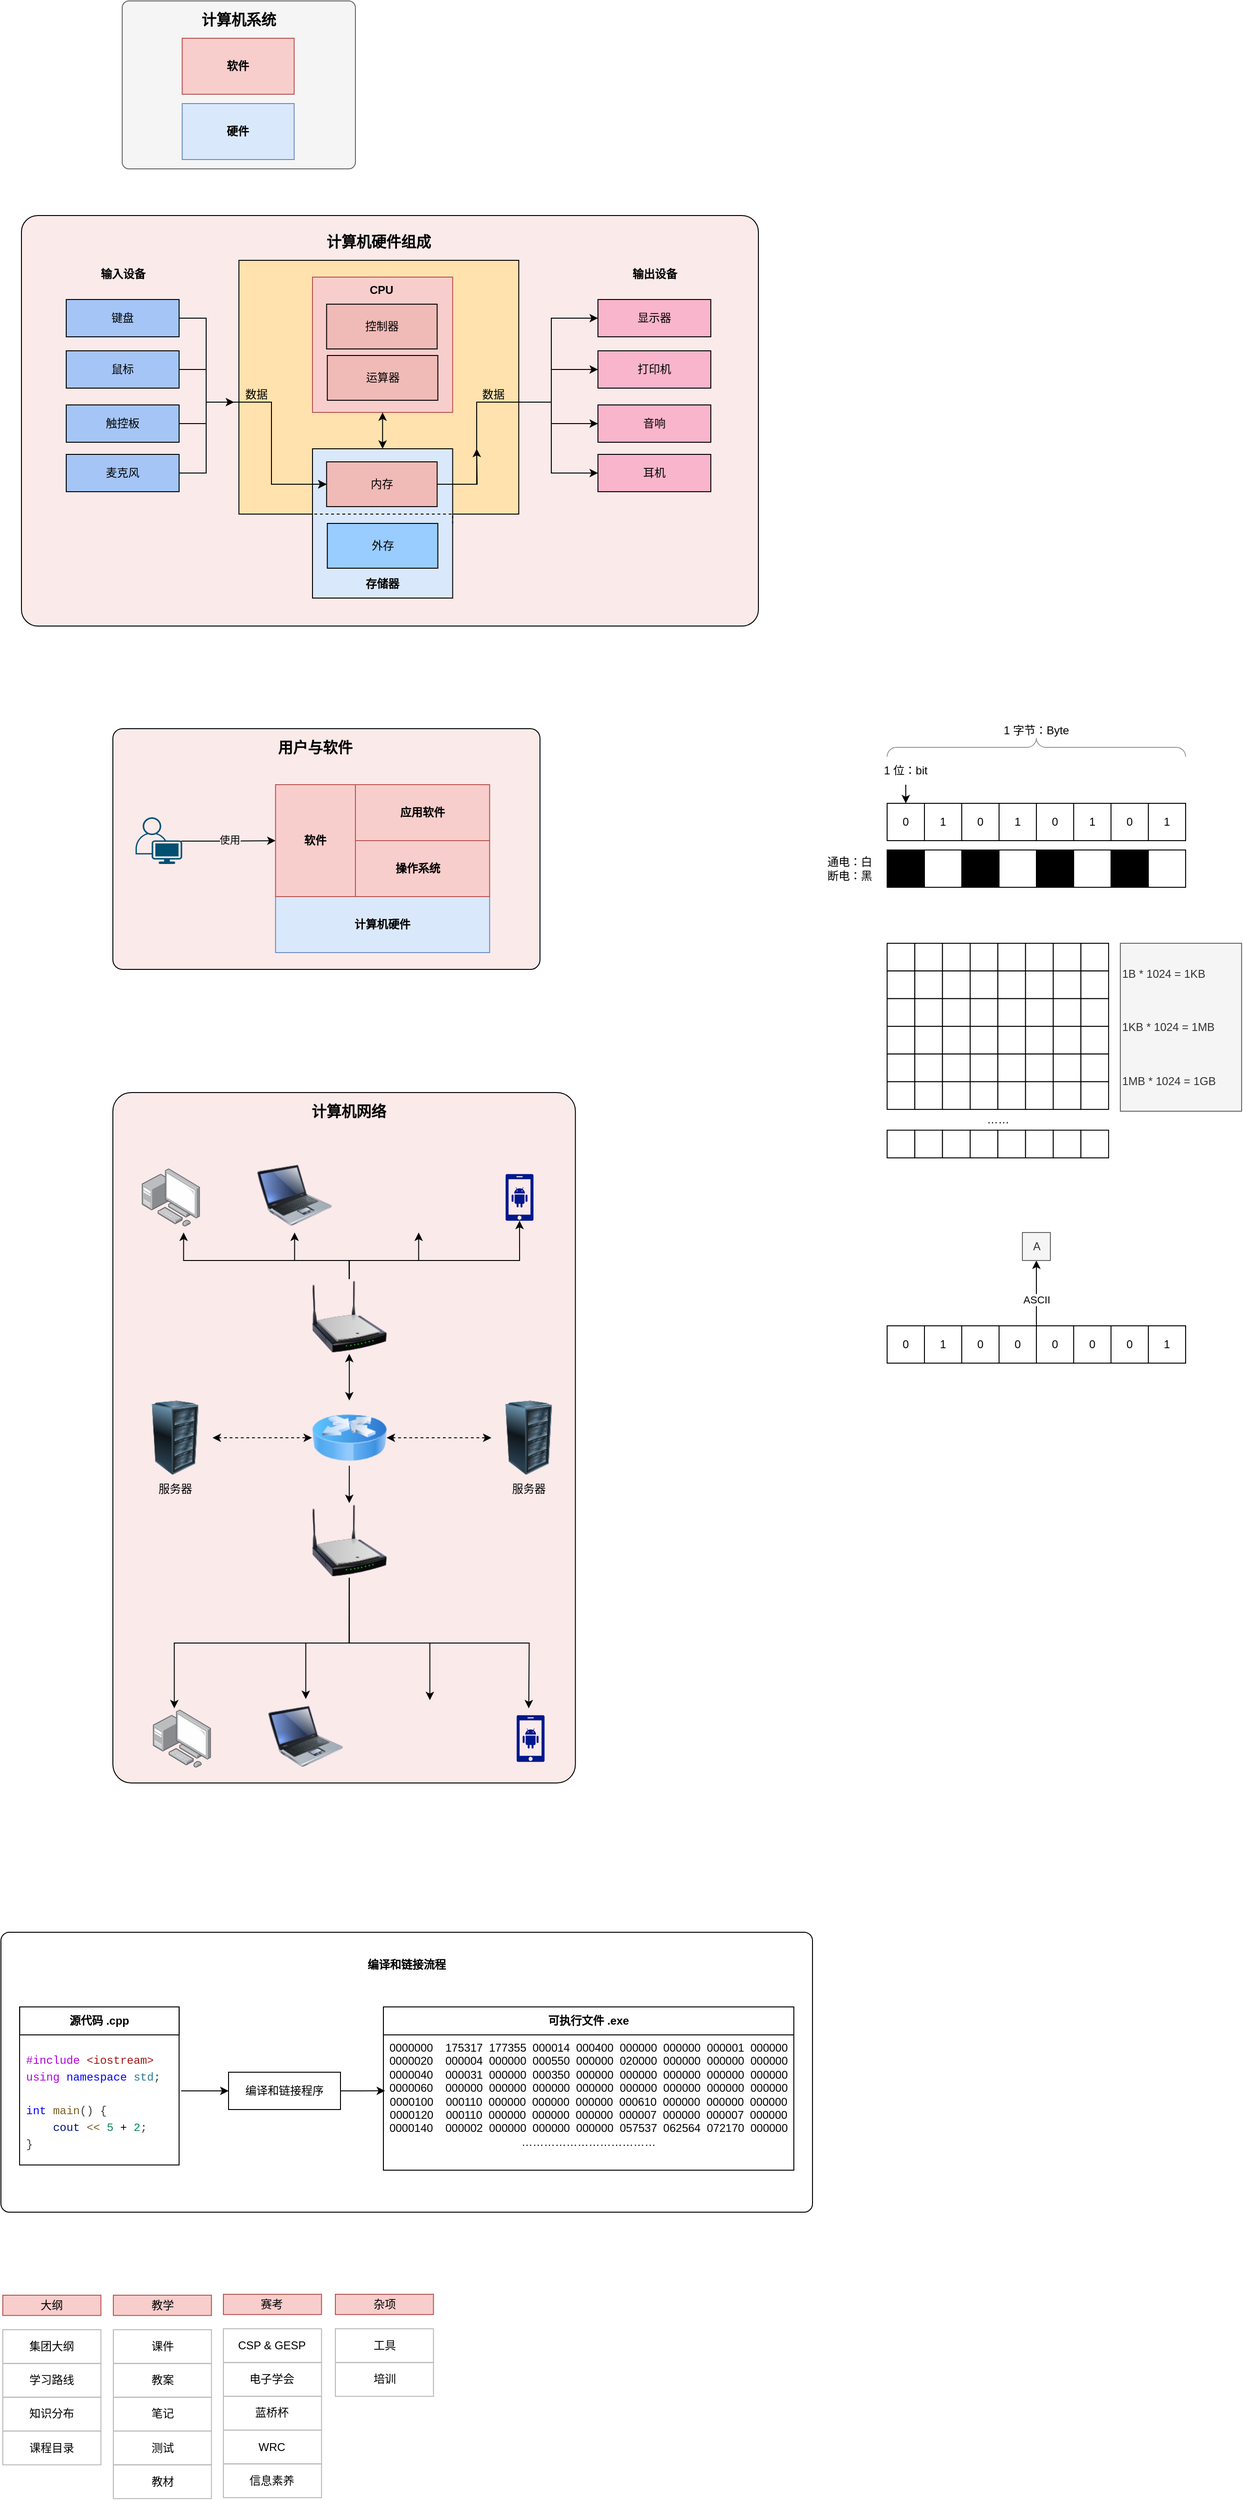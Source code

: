 <mxfile version="26.2.15" pages="2">
  <diagram id="quONnxb9Ucw7Qj4F1OV8" name="00">
    <mxGraphModel dx="1451" dy="1213" grid="0" gridSize="10" guides="1" tooltips="1" connect="1" arrows="1" fold="1" page="0" pageScale="1" pageWidth="850" pageHeight="1100" math="0" shadow="0">
      <root>
        <mxCell id="0" />
        <mxCell id="1" parent="0" />
        <mxCell id="e9ybmhdoWSf53ikpGfkQ-72" value="" style="rounded=1;whiteSpace=wrap;html=1;arcSize=3;fillColor=none;" parent="1" vertex="1">
          <mxGeometry x="-60" y="2050" width="870" height="300" as="geometry" />
        </mxCell>
        <mxCell id="e9ybmhdoWSf53ikpGfkQ-49" value="" style="rounded=1;whiteSpace=wrap;html=1;fillColor=#FBEAEA;arcSize=4;shadow=0;" parent="1" vertex="1">
          <mxGeometry x="60" y="1150" width="495.82" height="740" as="geometry" />
        </mxCell>
        <mxCell id="kh9sIOl-MEBEW36ed5PM-23" value="" style="rounded=1;whiteSpace=wrap;html=1;fillColor=#FBEAEA;arcSize=4;shadow=0;" parent="1" vertex="1">
          <mxGeometry x="60" y="760" width="457.88" height="258" as="geometry" />
        </mxCell>
        <mxCell id="I5aDIzrliXxLVix5E_Ne-48" value="" style="rounded=1;whiteSpace=wrap;html=1;fillColor=#FBEAEA;arcSize=4;shadow=0;" parent="1" vertex="1">
          <mxGeometry x="-38" y="210" width="790" height="440" as="geometry" />
        </mxCell>
        <mxCell id="I5aDIzrliXxLVix5E_Ne-1" value="" style="rounded=0;whiteSpace=wrap;html=1;fillColor=#FFE2AD;shadow=0;" parent="1" vertex="1">
          <mxGeometry x="195.13" y="258" width="300" height="272" as="geometry" />
        </mxCell>
        <mxCell id="I5aDIzrliXxLVix5E_Ne-2" value="计算机硬件组成" style="text;html=1;align=center;verticalAlign=middle;whiteSpace=wrap;rounded=0;fontSize=16;shadow=0;fontStyle=1" parent="1" vertex="1">
          <mxGeometry x="254.315" y="228" width="181.63" height="20" as="geometry" />
        </mxCell>
        <mxCell id="I5aDIzrliXxLVix5E_Ne-29" style="edgeStyle=orthogonalEdgeStyle;rounded=0;orthogonalLoop=1;jettySize=auto;html=1;entryX=0;entryY=0.5;entryDx=0;entryDy=0;shadow=0;exitX=1;exitY=0.5;exitDx=0;exitDy=0;" parent="1" source="I5aDIzrliXxLVix5E_Ne-61" target="I5aDIzrliXxLVix5E_Ne-21" edge="1">
          <mxGeometry relative="1" as="geometry">
            <mxPoint x="410" y="500" as="sourcePoint" />
            <Array as="points">
              <mxPoint x="450" y="498" />
              <mxPoint x="450" y="410" />
              <mxPoint x="530" y="410" />
              <mxPoint x="530" y="433" />
            </Array>
          </mxGeometry>
        </mxCell>
        <mxCell id="I5aDIzrliXxLVix5E_Ne-15" value="" style="group;fillColor=none;shadow=0;" parent="1" vertex="1" connectable="0">
          <mxGeometry x="10" y="300" width="121" height="206" as="geometry" />
        </mxCell>
        <mxCell id="I5aDIzrliXxLVix5E_Ne-7" value="键盘" style="rounded=0;whiteSpace=wrap;html=1;flipV=1;fillColor=#A5C5F6;shadow=0;" parent="I5aDIzrliXxLVix5E_Ne-15" vertex="1">
          <mxGeometry width="121" height="40" as="geometry" />
        </mxCell>
        <mxCell id="I5aDIzrliXxLVix5E_Ne-8" value="鼠标" style="rounded=0;whiteSpace=wrap;html=1;flipV=1;fillColor=#A5C5F6;shadow=0;" parent="I5aDIzrliXxLVix5E_Ne-15" vertex="1">
          <mxGeometry y="55" width="121" height="40" as="geometry" />
        </mxCell>
        <mxCell id="I5aDIzrliXxLVix5E_Ne-9" value="触控板" style="rounded=0;whiteSpace=wrap;html=1;flipV=1;fillColor=#A5C5F6;shadow=0;" parent="I5aDIzrliXxLVix5E_Ne-15" vertex="1">
          <mxGeometry y="113" width="121" height="40" as="geometry" />
        </mxCell>
        <mxCell id="I5aDIzrliXxLVix5E_Ne-14" value="麦克风" style="rounded=0;whiteSpace=wrap;html=1;flipV=1;fillColor=#A5C5F6;shadow=0;" parent="I5aDIzrliXxLVix5E_Ne-15" vertex="1">
          <mxGeometry y="166" width="121" height="40" as="geometry" />
        </mxCell>
        <mxCell id="I5aDIzrliXxLVix5E_Ne-18" value="" style="group;shadow=0;" parent="1" vertex="1" connectable="0">
          <mxGeometry x="580" y="300" width="121" height="206" as="geometry" />
        </mxCell>
        <mxCell id="I5aDIzrliXxLVix5E_Ne-19" value="显示器" style="rounded=0;whiteSpace=wrap;html=1;flipV=1;fillColor=#F9B5CB;shadow=0;" parent="I5aDIzrliXxLVix5E_Ne-18" vertex="1">
          <mxGeometry width="121" height="40" as="geometry" />
        </mxCell>
        <mxCell id="I5aDIzrliXxLVix5E_Ne-20" value="打印机" style="rounded=0;whiteSpace=wrap;html=1;flipV=1;fillColor=#F9B5CB;shadow=0;" parent="I5aDIzrliXxLVix5E_Ne-18" vertex="1">
          <mxGeometry y="55" width="121" height="40" as="geometry" />
        </mxCell>
        <mxCell id="I5aDIzrliXxLVix5E_Ne-21" value="音响" style="rounded=0;whiteSpace=wrap;html=1;flipV=1;fillColor=#F9B5CB;shadow=0;" parent="I5aDIzrliXxLVix5E_Ne-18" vertex="1">
          <mxGeometry y="113" width="121" height="40" as="geometry" />
        </mxCell>
        <mxCell id="I5aDIzrliXxLVix5E_Ne-22" value="耳机" style="rounded=0;whiteSpace=wrap;html=1;flipV=1;fillColor=#F9B5CB;shadow=0;" parent="I5aDIzrliXxLVix5E_Ne-18" vertex="1">
          <mxGeometry y="166" width="121" height="40" as="geometry" />
        </mxCell>
        <mxCell id="I5aDIzrliXxLVix5E_Ne-23" value="" style="edgeStyle=orthogonalEdgeStyle;orthogonalLoop=1;jettySize=auto;html=1;rounded=0;exitX=1;exitY=0.5;exitDx=0;exitDy=0;entryX=0;entryY=0.5;entryDx=0;entryDy=0;shadow=0;" parent="1" source="I5aDIzrliXxLVix5E_Ne-7" target="I5aDIzrliXxLVix5E_Ne-61" edge="1">
          <mxGeometry width="80" relative="1" as="geometry">
            <mxPoint x="250" y="190" as="sourcePoint" />
            <mxPoint x="330" y="190" as="targetPoint" />
            <Array as="points">
              <mxPoint x="160" y="320" />
              <mxPoint x="160" y="410" />
              <mxPoint x="230" y="410" />
              <mxPoint x="230" y="498" />
            </Array>
          </mxGeometry>
        </mxCell>
        <mxCell id="I5aDIzrliXxLVix5E_Ne-37" value="数据" style="text;html=1;align=center;verticalAlign=middle;whiteSpace=wrap;rounded=0;shadow=0;" parent="1" vertex="1">
          <mxGeometry x="184" y="387" width="60" height="30" as="geometry" />
        </mxCell>
        <mxCell id="I5aDIzrliXxLVix5E_Ne-38" value="数据" style="text;html=1;align=center;verticalAlign=middle;whiteSpace=wrap;rounded=0;shadow=0;" parent="1" vertex="1">
          <mxGeometry x="437.63" y="387" width="60" height="30" as="geometry" />
        </mxCell>
        <mxCell id="I5aDIzrliXxLVix5E_Ne-50" style="edgeStyle=orthogonalEdgeStyle;rounded=0;orthogonalLoop=1;jettySize=auto;html=1;exitX=1;exitY=0.5;exitDx=0;exitDy=0;shadow=0;" parent="1" source="I5aDIzrliXxLVix5E_Ne-14" edge="1">
          <mxGeometry relative="1" as="geometry">
            <Array as="points">
              <mxPoint x="160" y="486" />
              <mxPoint x="160" y="410" />
            </Array>
            <mxPoint x="190" y="410" as="targetPoint" />
          </mxGeometry>
        </mxCell>
        <mxCell id="I5aDIzrliXxLVix5E_Ne-54" value="" style="group;shadow=0;" parent="1" vertex="1" connectable="0">
          <mxGeometry x="274" y="256" width="150.25" height="254.5" as="geometry" />
        </mxCell>
        <mxCell id="I5aDIzrliXxLVix5E_Ne-3" value="" style="rounded=0;whiteSpace=wrap;html=1;fillColor=#f8cecc;strokeColor=#b85450;shadow=0;" parent="I5aDIzrliXxLVix5E_Ne-54" vertex="1">
          <mxGeometry y="20" width="150.25" height="145" as="geometry" />
        </mxCell>
        <mxCell id="I5aDIzrliXxLVix5E_Ne-47" value="CPU" style="text;html=1;align=center;verticalAlign=middle;whiteSpace=wrap;rounded=0;fontStyle=1;shadow=0;" parent="I5aDIzrliXxLVix5E_Ne-54" vertex="1">
          <mxGeometry x="44.365" y="19" width="60" height="30" as="geometry" />
        </mxCell>
        <mxCell id="I5aDIzrliXxLVix5E_Ne-4" value="控制器" style="rounded=0;whiteSpace=wrap;html=1;fillColor=#F0BAB7;shadow=0;" parent="I5aDIzrliXxLVix5E_Ne-54" vertex="1">
          <mxGeometry x="15.12" y="49" width="118.5" height="48" as="geometry" />
        </mxCell>
        <mxCell id="I5aDIzrliXxLVix5E_Ne-6" value="运算器" style="rounded=0;whiteSpace=wrap;html=1;fillColor=#F0BAB7;shadow=0;" parent="I5aDIzrliXxLVix5E_Ne-54" vertex="1">
          <mxGeometry x="15.87" y="104" width="118.5" height="48" as="geometry" />
        </mxCell>
        <mxCell id="I5aDIzrliXxLVix5E_Ne-5" value="存储器" style="rounded=0;whiteSpace=wrap;html=1;fillColor=#AEDBC3;shadow=0;" parent="I5aDIzrliXxLVix5E_Ne-54" vertex="1">
          <mxGeometry y="205.5" width="150" height="49" as="geometry" />
        </mxCell>
        <mxCell id="I5aDIzrliXxLVix5E_Ne-60" value="" style="rounded=0;whiteSpace=wrap;html=1;fillColor=#dae8fc;strokeColor=#000000;shadow=0;" parent="1" vertex="1">
          <mxGeometry x="274" y="460" width="150.25" height="160" as="geometry" />
        </mxCell>
        <mxCell id="kh9sIOl-MEBEW36ed5PM-8" style="edgeStyle=orthogonalEdgeStyle;rounded=0;orthogonalLoop=1;jettySize=auto;html=1;exitX=1;exitY=0.5;exitDx=0;exitDy=0;" parent="1" source="I5aDIzrliXxLVix5E_Ne-61" edge="1">
          <mxGeometry relative="1" as="geometry">
            <mxPoint x="450" y="460" as="targetPoint" />
          </mxGeometry>
        </mxCell>
        <mxCell id="I5aDIzrliXxLVix5E_Ne-61" value="内存" style="rounded=0;whiteSpace=wrap;html=1;fillColor=light-dark(#f0bab7, #1d293b);strokeColor=#000000;shadow=0;" parent="1" vertex="1">
          <mxGeometry x="289.12" y="474" width="118.5" height="48" as="geometry" />
        </mxCell>
        <mxCell id="I5aDIzrliXxLVix5E_Ne-62" value="外存" style="rounded=0;whiteSpace=wrap;html=1;fillColor=#99CCFF;strokeColor=#000000;shadow=0;" parent="1" vertex="1">
          <mxGeometry x="289.87" y="540" width="118.5" height="48" as="geometry" />
        </mxCell>
        <mxCell id="I5aDIzrliXxLVix5E_Ne-65" style="edgeStyle=orthogonalEdgeStyle;rounded=0;orthogonalLoop=1;jettySize=auto;html=1;exitX=0;exitY=0.5;exitDx=0;exitDy=0;entryX=1;entryY=0.5;entryDx=0;entryDy=0;dashed=1;endArrow=none;startFill=0;shadow=0;" parent="1" source="I5aDIzrliXxLVix5E_Ne-60" target="I5aDIzrliXxLVix5E_Ne-60" edge="1">
          <mxGeometry relative="1" as="geometry">
            <Array as="points">
              <mxPoint x="360" y="530" />
              <mxPoint x="360" y="530" />
            </Array>
          </mxGeometry>
        </mxCell>
        <mxCell id="I5aDIzrliXxLVix5E_Ne-53" style="edgeStyle=orthogonalEdgeStyle;rounded=0;orthogonalLoop=1;jettySize=auto;html=1;exitX=0.5;exitY=1;exitDx=0;exitDy=0;startArrow=classic;startFill=1;entryX=0.5;entryY=0;entryDx=0;entryDy=0;shadow=0;" parent="1" source="I5aDIzrliXxLVix5E_Ne-3" target="I5aDIzrliXxLVix5E_Ne-60" edge="1">
          <mxGeometry relative="1" as="geometry">
            <mxPoint x="349" y="470" as="targetPoint" />
          </mxGeometry>
        </mxCell>
        <mxCell id="I5aDIzrliXxLVix5E_Ne-66" style="edgeStyle=orthogonalEdgeStyle;rounded=0;orthogonalLoop=1;jettySize=auto;html=1;exitX=1;exitY=0.5;exitDx=0;exitDy=0;shadow=0;" parent="1" source="I5aDIzrliXxLVix5E_Ne-14" target="I5aDIzrliXxLVix5E_Ne-61" edge="1">
          <mxGeometry relative="1" as="geometry">
            <Array as="points">
              <mxPoint x="160" y="486" />
              <mxPoint x="160" y="410" />
              <mxPoint x="230" y="410" />
              <mxPoint x="230" y="498" />
            </Array>
          </mxGeometry>
        </mxCell>
        <mxCell id="I5aDIzrliXxLVix5E_Ne-67" style="edgeStyle=orthogonalEdgeStyle;rounded=0;orthogonalLoop=1;jettySize=auto;html=1;exitX=1;exitY=0.5;exitDx=0;exitDy=0;entryX=0;entryY=0.5;entryDx=0;entryDy=0;shadow=0;" parent="1" source="I5aDIzrliXxLVix5E_Ne-9" target="I5aDIzrliXxLVix5E_Ne-61" edge="1">
          <mxGeometry relative="1" as="geometry">
            <Array as="points">
              <mxPoint x="160" y="433" />
              <mxPoint x="160" y="410" />
              <mxPoint x="230" y="410" />
              <mxPoint x="230" y="498" />
            </Array>
          </mxGeometry>
        </mxCell>
        <mxCell id="I5aDIzrliXxLVix5E_Ne-73" style="edgeStyle=orthogonalEdgeStyle;rounded=0;orthogonalLoop=1;jettySize=auto;html=1;exitX=1;exitY=0.5;exitDx=0;exitDy=0;entryX=0;entryY=0.5;entryDx=0;entryDy=0;shadow=0;" parent="1" source="I5aDIzrliXxLVix5E_Ne-8" target="I5aDIzrliXxLVix5E_Ne-61" edge="1">
          <mxGeometry relative="1" as="geometry">
            <Array as="points">
              <mxPoint x="160" y="375" />
              <mxPoint x="160" y="410" />
              <mxPoint x="230" y="410" />
              <mxPoint x="230" y="498" />
            </Array>
          </mxGeometry>
        </mxCell>
        <mxCell id="I5aDIzrliXxLVix5E_Ne-27" style="edgeStyle=orthogonalEdgeStyle;rounded=0;orthogonalLoop=1;jettySize=auto;html=1;exitX=1;exitY=0.5;exitDx=0;exitDy=0;entryX=0;entryY=0.5;entryDx=0;entryDy=0;shadow=0;endArrow=classic;endFill=1;" parent="1" source="I5aDIzrliXxLVix5E_Ne-61" target="I5aDIzrliXxLVix5E_Ne-19" edge="1">
          <mxGeometry relative="1" as="geometry">
            <mxPoint x="460" y="486" as="sourcePoint" />
            <mxPoint x="653.97" y="320" as="targetPoint" />
            <Array as="points">
              <mxPoint x="450" y="498" />
              <mxPoint x="450" y="410" />
              <mxPoint x="530" y="410" />
              <mxPoint x="530" y="320" />
            </Array>
          </mxGeometry>
        </mxCell>
        <mxCell id="I5aDIzrliXxLVix5E_Ne-28" style="edgeStyle=orthogonalEdgeStyle;rounded=0;orthogonalLoop=1;jettySize=auto;html=1;exitX=1;exitY=0.5;exitDx=0;exitDy=0;entryX=0;entryY=0.5;entryDx=0;entryDy=0;shadow=0;endArrow=classic;endFill=1;" parent="1" source="I5aDIzrliXxLVix5E_Ne-61" target="I5aDIzrliXxLVix5E_Ne-20" edge="1">
          <mxGeometry relative="1" as="geometry">
            <Array as="points">
              <mxPoint x="450" y="498" />
              <mxPoint x="450" y="410" />
              <mxPoint x="530" y="410" />
              <mxPoint x="530" y="375" />
            </Array>
          </mxGeometry>
        </mxCell>
        <mxCell id="I5aDIzrliXxLVix5E_Ne-74" value="输入设备" style="text;html=1;align=center;verticalAlign=middle;whiteSpace=wrap;rounded=0;fontStyle=1;shadow=0;" parent="1" vertex="1">
          <mxGeometry x="40.5" y="258" width="60" height="30" as="geometry" />
        </mxCell>
        <mxCell id="I5aDIzrliXxLVix5E_Ne-75" value="输出设备" style="text;html=1;align=center;verticalAlign=middle;whiteSpace=wrap;rounded=0;fontStyle=1;shadow=0;" parent="1" vertex="1">
          <mxGeometry x="610.5" y="258" width="60" height="30" as="geometry" />
        </mxCell>
        <mxCell id="I5aDIzrliXxLVix5E_Ne-76" value="存储器" style="text;html=1;align=center;verticalAlign=middle;whiteSpace=wrap;rounded=0;fontStyle=1;shadow=0;" parent="1" vertex="1">
          <mxGeometry x="319.12" y="590" width="60" height="30" as="geometry" />
        </mxCell>
        <mxCell id="kh9sIOl-MEBEW36ed5PM-1" value="" style="rounded=1;whiteSpace=wrap;html=1;arcSize=4;fillColor=#f5f5f5;strokeColor=#666666;fontColor=#333333;shadow=0;" parent="1" vertex="1">
          <mxGeometry x="70" y="-20" width="250" height="180" as="geometry" />
        </mxCell>
        <mxCell id="kh9sIOl-MEBEW36ed5PM-2" value="软件" style="rounded=0;whiteSpace=wrap;html=1;fillColor=#f8cecc;strokeColor=#b85450;fontStyle=1;shadow=0;" parent="1" vertex="1">
          <mxGeometry x="134.32" y="20" width="120" height="60" as="geometry" />
        </mxCell>
        <mxCell id="kh9sIOl-MEBEW36ed5PM-3" value="硬件" style="rounded=0;whiteSpace=wrap;html=1;fillColor=#dae8fc;strokeColor=#6c8ebf;fontStyle=1;shadow=0;" parent="1" vertex="1">
          <mxGeometry x="134.32" y="90" width="120" height="60" as="geometry" />
        </mxCell>
        <mxCell id="kh9sIOl-MEBEW36ed5PM-5" value="计算机系统" style="text;html=1;align=center;verticalAlign=middle;whiteSpace=wrap;rounded=0;fontSize=16;shadow=0;fontStyle=1" parent="1" vertex="1">
          <mxGeometry x="104.185" y="-10" width="181.63" height="20" as="geometry" />
        </mxCell>
        <mxCell id="I5aDIzrliXxLVix5E_Ne-41" style="edgeStyle=orthogonalEdgeStyle;rounded=0;orthogonalLoop=1;jettySize=auto;html=1;exitX=1;exitY=0.5;exitDx=0;exitDy=0;entryX=0;entryY=0.5;entryDx=0;entryDy=0;shadow=0;" parent="1" source="I5aDIzrliXxLVix5E_Ne-61" target="I5aDIzrliXxLVix5E_Ne-22" edge="1">
          <mxGeometry relative="1" as="geometry">
            <Array as="points">
              <mxPoint x="450" y="498" />
              <mxPoint x="450" y="410" />
              <mxPoint x="530" y="410" />
              <mxPoint x="530" y="486" />
            </Array>
          </mxGeometry>
        </mxCell>
        <mxCell id="kh9sIOl-MEBEW36ed5PM-9" value="计算机硬件" style="rounded=0;whiteSpace=wrap;html=1;fillColor=#dae8fc;strokeColor=#6c8ebf;fontStyle=1;shadow=0;" parent="1" vertex="1">
          <mxGeometry x="234.38" y="940" width="229.5" height="60" as="geometry" />
        </mxCell>
        <mxCell id="kh9sIOl-MEBEW36ed5PM-10" value="操作系统" style="rounded=0;whiteSpace=wrap;html=1;fillColor=#f8cecc;strokeColor=#b85450;fontStyle=1;shadow=0;" parent="1" vertex="1">
          <mxGeometry x="310" y="880" width="153.88" height="60" as="geometry" />
        </mxCell>
        <mxCell id="kh9sIOl-MEBEW36ed5PM-12" value="应用软件" style="rounded=0;whiteSpace=wrap;html=1;fillColor=#f8cecc;strokeColor=#b85450;fontStyle=1;shadow=0;" parent="1" vertex="1">
          <mxGeometry x="320" y="820" width="143.88" height="60" as="geometry" />
        </mxCell>
        <mxCell id="kh9sIOl-MEBEW36ed5PM-13" value="软件" style="whiteSpace=wrap;html=1;fillColor=#f8cecc;strokeColor=#b85450;rounded=0;fontStyle=1;shadow=0;" parent="1" vertex="1">
          <mxGeometry x="234.38" y="820" width="85.62" height="120" as="geometry" />
        </mxCell>
        <mxCell id="kh9sIOl-MEBEW36ed5PM-17" style="edgeStyle=orthogonalEdgeStyle;rounded=0;orthogonalLoop=1;jettySize=auto;html=1;exitX=0.98;exitY=0.51;exitDx=0;exitDy=0;exitPerimeter=0;entryX=0;entryY=0.5;entryDx=0;entryDy=0;" parent="1" source="kh9sIOl-MEBEW36ed5PM-21" target="kh9sIOl-MEBEW36ed5PM-13" edge="1">
          <mxGeometry relative="1" as="geometry">
            <mxPoint x="130.5" y="880" as="sourcePoint" />
          </mxGeometry>
        </mxCell>
        <mxCell id="kh9sIOl-MEBEW36ed5PM-25" value="使用" style="edgeLabel;html=1;align=center;verticalAlign=middle;resizable=0;points=[];labelBackgroundColor=light-dark(#fbeaea, #ededed);" parent="kh9sIOl-MEBEW36ed5PM-17" vertex="1" connectable="0">
          <mxGeometry x="0.028" y="2" relative="1" as="geometry">
            <mxPoint y="1" as="offset" />
          </mxGeometry>
        </mxCell>
        <mxCell id="kh9sIOl-MEBEW36ed5PM-21" value="" style="points=[[0.35,0,0],[0.98,0.51,0],[1,0.71,0],[0.67,1,0],[0,0.795,0],[0,0.65,0]];verticalLabelPosition=bottom;sketch=0;html=1;verticalAlign=top;aspect=fixed;align=center;pointerEvents=1;shape=mxgraph.cisco19.user;fillColor=#005073;strokeColor=none;" parent="1" vertex="1">
          <mxGeometry x="84.32" y="855" width="50" height="50" as="geometry" />
        </mxCell>
        <mxCell id="kh9sIOl-MEBEW36ed5PM-24" value="用户与软件" style="text;html=1;align=center;verticalAlign=middle;whiteSpace=wrap;rounded=0;fontSize=16;shadow=0;fontStyle=1" parent="1" vertex="1">
          <mxGeometry x="186.375" y="770" width="181.63" height="20" as="geometry" />
        </mxCell>
        <mxCell id="kh9sIOl-MEBEW36ed5PM-28" value="0" style="whiteSpace=wrap;html=1;aspect=fixed;" parent="1" vertex="1">
          <mxGeometry x="890" y="840" width="40" height="40" as="geometry" />
        </mxCell>
        <mxCell id="kh9sIOl-MEBEW36ed5PM-39" value="1" style="whiteSpace=wrap;html=1;aspect=fixed;" parent="1" vertex="1">
          <mxGeometry x="930" y="840" width="40" height="40" as="geometry" />
        </mxCell>
        <mxCell id="kh9sIOl-MEBEW36ed5PM-45" value="0" style="whiteSpace=wrap;html=1;aspect=fixed;" parent="1" vertex="1">
          <mxGeometry x="970" y="840" width="40" height="40" as="geometry" />
        </mxCell>
        <mxCell id="kh9sIOl-MEBEW36ed5PM-51" value="1" style="whiteSpace=wrap;html=1;aspect=fixed;" parent="1" vertex="1">
          <mxGeometry x="1010" y="840" width="40" height="40" as="geometry" />
        </mxCell>
        <mxCell id="kh9sIOl-MEBEW36ed5PM-57" value="0" style="whiteSpace=wrap;html=1;aspect=fixed;" parent="1" vertex="1">
          <mxGeometry x="1050" y="840" width="40" height="40" as="geometry" />
        </mxCell>
        <mxCell id="kh9sIOl-MEBEW36ed5PM-63" value="1" style="whiteSpace=wrap;html=1;aspect=fixed;" parent="1" vertex="1">
          <mxGeometry x="1090" y="840" width="40" height="40" as="geometry" />
        </mxCell>
        <mxCell id="kh9sIOl-MEBEW36ed5PM-69" value="0" style="whiteSpace=wrap;html=1;aspect=fixed;" parent="1" vertex="1">
          <mxGeometry x="1130" y="840" width="40" height="40" as="geometry" />
        </mxCell>
        <mxCell id="kh9sIOl-MEBEW36ed5PM-75" value="1" style="whiteSpace=wrap;html=1;aspect=fixed;" parent="1" vertex="1">
          <mxGeometry x="1170" y="840" width="40" height="40" as="geometry" />
        </mxCell>
        <mxCell id="kh9sIOl-MEBEW36ed5PM-99" style="edgeStyle=orthogonalEdgeStyle;rounded=0;orthogonalLoop=1;jettySize=auto;html=1;exitX=0.5;exitY=1;exitDx=0;exitDy=0;entryX=0.5;entryY=0;entryDx=0;entryDy=0;" parent="1" source="kh9sIOl-MEBEW36ed5PM-98" target="kh9sIOl-MEBEW36ed5PM-28" edge="1">
          <mxGeometry relative="1" as="geometry" />
        </mxCell>
        <mxCell id="kh9sIOl-MEBEW36ed5PM-98" value="1 位：bit" style="text;html=1;align=center;verticalAlign=middle;whiteSpace=wrap;rounded=0;" parent="1" vertex="1">
          <mxGeometry x="880" y="790" width="60" height="30" as="geometry" />
        </mxCell>
        <mxCell id="kh9sIOl-MEBEW36ed5PM-100" value="" style="verticalLabelPosition=bottom;shadow=0;dashed=0;align=center;html=1;verticalAlign=top;strokeWidth=1;shape=mxgraph.mockup.markup.curlyBrace;whiteSpace=wrap;strokeColor=#999999;" parent="1" vertex="1">
          <mxGeometry x="890" y="770" width="320" height="20" as="geometry" />
        </mxCell>
        <mxCell id="kh9sIOl-MEBEW36ed5PM-101" value="1 字节：Byte" style="text;html=1;align=center;verticalAlign=middle;whiteSpace=wrap;rounded=0;" parent="1" vertex="1">
          <mxGeometry x="1010" y="747" width="80" height="30" as="geometry" />
        </mxCell>
        <mxCell id="kh9sIOl-MEBEW36ed5PM-102" value="0" style="whiteSpace=wrap;html=1;aspect=fixed;fillColor=#000000;" parent="1" vertex="1">
          <mxGeometry x="890" y="890" width="40" height="40" as="geometry" />
        </mxCell>
        <mxCell id="kh9sIOl-MEBEW36ed5PM-103" value="" style="whiteSpace=wrap;html=1;aspect=fixed;" parent="1" vertex="1">
          <mxGeometry x="930" y="890" width="40" height="40" as="geometry" />
        </mxCell>
        <mxCell id="kh9sIOl-MEBEW36ed5PM-104" value="0" style="whiteSpace=wrap;html=1;aspect=fixed;fillColor=#000000;" parent="1" vertex="1">
          <mxGeometry x="970" y="890" width="40" height="40" as="geometry" />
        </mxCell>
        <mxCell id="kh9sIOl-MEBEW36ed5PM-105" value="" style="whiteSpace=wrap;html=1;aspect=fixed;" parent="1" vertex="1">
          <mxGeometry x="1010" y="890" width="40" height="40" as="geometry" />
        </mxCell>
        <mxCell id="kh9sIOl-MEBEW36ed5PM-106" value="0" style="whiteSpace=wrap;html=1;aspect=fixed;fillColor=#000000;" parent="1" vertex="1">
          <mxGeometry x="1050" y="890" width="40" height="40" as="geometry" />
        </mxCell>
        <mxCell id="kh9sIOl-MEBEW36ed5PM-107" value="" style="whiteSpace=wrap;html=1;aspect=fixed;fillColor=#FFFFFF;" parent="1" vertex="1">
          <mxGeometry x="1090" y="890" width="40" height="40" as="geometry" />
        </mxCell>
        <mxCell id="kh9sIOl-MEBEW36ed5PM-108" value="0" style="whiteSpace=wrap;html=1;aspect=fixed;fillColor=#000000;" parent="1" vertex="1">
          <mxGeometry x="1130" y="890" width="40" height="40" as="geometry" />
        </mxCell>
        <mxCell id="kh9sIOl-MEBEW36ed5PM-109" value="" style="whiteSpace=wrap;html=1;aspect=fixed;" parent="1" vertex="1">
          <mxGeometry x="1170" y="890" width="40" height="40" as="geometry" />
        </mxCell>
        <mxCell id="kh9sIOl-MEBEW36ed5PM-110" value="通电：白&lt;div&gt;断电：黑&lt;/div&gt;" style="text;html=1;align=center;verticalAlign=middle;whiteSpace=wrap;rounded=0;" parent="1" vertex="1">
          <mxGeometry x="820" y="895" width="60" height="30" as="geometry" />
        </mxCell>
        <mxCell id="kh9sIOl-MEBEW36ed5PM-113" value="1B * 1024 = 1KB&lt;div&gt;&lt;br&gt;&lt;/div&gt;&lt;div&gt;&lt;br&gt;&lt;/div&gt;&lt;div&gt;&lt;br&gt;&lt;div&gt;1KB * 1024 = 1MB&lt;/div&gt;&lt;div&gt;&lt;br&gt;&lt;/div&gt;&lt;div&gt;&lt;br&gt;&lt;/div&gt;&lt;div&gt;&lt;br&gt;&lt;/div&gt;&lt;div&gt;1MB * 1024 = 1GB&lt;/div&gt;&lt;/div&gt;" style="text;html=1;align=left;verticalAlign=middle;whiteSpace=wrap;rounded=0;fillColor=#f5f5f5;strokeColor=#666666;fontColor=#333333;" parent="1" vertex="1">
          <mxGeometry x="1140" y="990" width="130" height="180" as="geometry" />
        </mxCell>
        <mxCell id="kh9sIOl-MEBEW36ed5PM-173" value="" style="group" parent="1" vertex="1" connectable="0">
          <mxGeometry x="890" y="990" width="237.42" height="230" as="geometry" />
        </mxCell>
        <mxCell id="kh9sIOl-MEBEW36ed5PM-34" value="" style="whiteSpace=wrap;html=1;aspect=fixed;" parent="kh9sIOl-MEBEW36ed5PM-173" vertex="1">
          <mxGeometry width="29.677" height="29.677" as="geometry" />
        </mxCell>
        <mxCell id="kh9sIOl-MEBEW36ed5PM-40" value="" style="whiteSpace=wrap;html=1;aspect=fixed;" parent="kh9sIOl-MEBEW36ed5PM-173" vertex="1">
          <mxGeometry x="29.677" width="29.677" height="29.677" as="geometry" />
        </mxCell>
        <mxCell id="kh9sIOl-MEBEW36ed5PM-46" value="" style="whiteSpace=wrap;html=1;aspect=fixed;" parent="kh9sIOl-MEBEW36ed5PM-173" vertex="1">
          <mxGeometry x="59.355" width="29.677" height="29.677" as="geometry" />
        </mxCell>
        <mxCell id="kh9sIOl-MEBEW36ed5PM-52" value="" style="whiteSpace=wrap;html=1;aspect=fixed;" parent="kh9sIOl-MEBEW36ed5PM-173" vertex="1">
          <mxGeometry x="89.032" width="29.677" height="29.677" as="geometry" />
        </mxCell>
        <mxCell id="kh9sIOl-MEBEW36ed5PM-58" value="" style="whiteSpace=wrap;html=1;aspect=fixed;" parent="kh9sIOl-MEBEW36ed5PM-173" vertex="1">
          <mxGeometry x="118.71" width="29.677" height="29.677" as="geometry" />
        </mxCell>
        <mxCell id="kh9sIOl-MEBEW36ed5PM-64" value="" style="whiteSpace=wrap;html=1;aspect=fixed;" parent="kh9sIOl-MEBEW36ed5PM-173" vertex="1">
          <mxGeometry x="148.387" width="29.677" height="29.677" as="geometry" />
        </mxCell>
        <mxCell id="kh9sIOl-MEBEW36ed5PM-70" value="" style="whiteSpace=wrap;html=1;aspect=fixed;" parent="kh9sIOl-MEBEW36ed5PM-173" vertex="1">
          <mxGeometry x="178.065" width="29.677" height="29.677" as="geometry" />
        </mxCell>
        <mxCell id="kh9sIOl-MEBEW36ed5PM-76" value="" style="whiteSpace=wrap;html=1;aspect=fixed;" parent="kh9sIOl-MEBEW36ed5PM-173" vertex="1">
          <mxGeometry x="207.742" width="29.677" height="29.677" as="geometry" />
        </mxCell>
        <mxCell id="kh9sIOl-MEBEW36ed5PM-124" value="" style="whiteSpace=wrap;html=1;aspect=fixed;" parent="kh9sIOl-MEBEW36ed5PM-173" vertex="1">
          <mxGeometry y="29.677" width="29.677" height="29.677" as="geometry" />
        </mxCell>
        <mxCell id="kh9sIOl-MEBEW36ed5PM-125" value="" style="whiteSpace=wrap;html=1;aspect=fixed;" parent="kh9sIOl-MEBEW36ed5PM-173" vertex="1">
          <mxGeometry x="29.677" y="29.677" width="29.677" height="29.677" as="geometry" />
        </mxCell>
        <mxCell id="kh9sIOl-MEBEW36ed5PM-126" value="" style="whiteSpace=wrap;html=1;aspect=fixed;" parent="kh9sIOl-MEBEW36ed5PM-173" vertex="1">
          <mxGeometry x="59.355" y="29.677" width="29.677" height="29.677" as="geometry" />
        </mxCell>
        <mxCell id="kh9sIOl-MEBEW36ed5PM-127" value="" style="whiteSpace=wrap;html=1;aspect=fixed;" parent="kh9sIOl-MEBEW36ed5PM-173" vertex="1">
          <mxGeometry x="89.032" y="29.677" width="29.677" height="29.677" as="geometry" />
        </mxCell>
        <mxCell id="kh9sIOl-MEBEW36ed5PM-128" value="" style="whiteSpace=wrap;html=1;aspect=fixed;" parent="kh9sIOl-MEBEW36ed5PM-173" vertex="1">
          <mxGeometry x="118.71" y="29.677" width="29.677" height="29.677" as="geometry" />
        </mxCell>
        <mxCell id="kh9sIOl-MEBEW36ed5PM-129" value="" style="whiteSpace=wrap;html=1;aspect=fixed;" parent="kh9sIOl-MEBEW36ed5PM-173" vertex="1">
          <mxGeometry x="148.387" y="29.677" width="29.677" height="29.677" as="geometry" />
        </mxCell>
        <mxCell id="kh9sIOl-MEBEW36ed5PM-130" value="" style="whiteSpace=wrap;html=1;aspect=fixed;" parent="kh9sIOl-MEBEW36ed5PM-173" vertex="1">
          <mxGeometry x="178.065" y="29.677" width="29.677" height="29.677" as="geometry" />
        </mxCell>
        <mxCell id="kh9sIOl-MEBEW36ed5PM-131" value="" style="whiteSpace=wrap;html=1;aspect=fixed;" parent="kh9sIOl-MEBEW36ed5PM-173" vertex="1">
          <mxGeometry x="207.742" y="29.677" width="29.677" height="29.677" as="geometry" />
        </mxCell>
        <mxCell id="kh9sIOl-MEBEW36ed5PM-132" value="" style="whiteSpace=wrap;html=1;aspect=fixed;" parent="kh9sIOl-MEBEW36ed5PM-173" vertex="1">
          <mxGeometry y="59.355" width="29.677" height="29.677" as="geometry" />
        </mxCell>
        <mxCell id="kh9sIOl-MEBEW36ed5PM-133" value="" style="whiteSpace=wrap;html=1;aspect=fixed;" parent="kh9sIOl-MEBEW36ed5PM-173" vertex="1">
          <mxGeometry x="29.677" y="59.355" width="29.677" height="29.677" as="geometry" />
        </mxCell>
        <mxCell id="kh9sIOl-MEBEW36ed5PM-134" value="" style="whiteSpace=wrap;html=1;aspect=fixed;" parent="kh9sIOl-MEBEW36ed5PM-173" vertex="1">
          <mxGeometry x="59.355" y="59.355" width="29.677" height="29.677" as="geometry" />
        </mxCell>
        <mxCell id="kh9sIOl-MEBEW36ed5PM-135" value="" style="whiteSpace=wrap;html=1;aspect=fixed;" parent="kh9sIOl-MEBEW36ed5PM-173" vertex="1">
          <mxGeometry x="89.032" y="59.355" width="29.677" height="29.677" as="geometry" />
        </mxCell>
        <mxCell id="kh9sIOl-MEBEW36ed5PM-136" value="" style="whiteSpace=wrap;html=1;aspect=fixed;" parent="kh9sIOl-MEBEW36ed5PM-173" vertex="1">
          <mxGeometry x="118.71" y="59.355" width="29.677" height="29.677" as="geometry" />
        </mxCell>
        <mxCell id="kh9sIOl-MEBEW36ed5PM-137" value="" style="whiteSpace=wrap;html=1;aspect=fixed;" parent="kh9sIOl-MEBEW36ed5PM-173" vertex="1">
          <mxGeometry x="148.387" y="59.355" width="29.677" height="29.677" as="geometry" />
        </mxCell>
        <mxCell id="kh9sIOl-MEBEW36ed5PM-138" value="" style="whiteSpace=wrap;html=1;aspect=fixed;" parent="kh9sIOl-MEBEW36ed5PM-173" vertex="1">
          <mxGeometry x="178.065" y="59.355" width="29.677" height="29.677" as="geometry" />
        </mxCell>
        <mxCell id="kh9sIOl-MEBEW36ed5PM-139" value="" style="whiteSpace=wrap;html=1;aspect=fixed;" parent="kh9sIOl-MEBEW36ed5PM-173" vertex="1">
          <mxGeometry x="207.742" y="59.355" width="29.677" height="29.677" as="geometry" />
        </mxCell>
        <mxCell id="kh9sIOl-MEBEW36ed5PM-140" value="" style="whiteSpace=wrap;html=1;aspect=fixed;fontStyle=1" parent="kh9sIOl-MEBEW36ed5PM-173" vertex="1">
          <mxGeometry y="89.032" width="29.677" height="29.677" as="geometry" />
        </mxCell>
        <mxCell id="kh9sIOl-MEBEW36ed5PM-141" value="" style="whiteSpace=wrap;html=1;aspect=fixed;fontStyle=1" parent="kh9sIOl-MEBEW36ed5PM-173" vertex="1">
          <mxGeometry x="29.677" y="89.032" width="29.677" height="29.677" as="geometry" />
        </mxCell>
        <mxCell id="kh9sIOl-MEBEW36ed5PM-142" value="" style="whiteSpace=wrap;html=1;aspect=fixed;fontStyle=1" parent="kh9sIOl-MEBEW36ed5PM-173" vertex="1">
          <mxGeometry x="59.355" y="89.032" width="29.677" height="29.677" as="geometry" />
        </mxCell>
        <mxCell id="kh9sIOl-MEBEW36ed5PM-143" value="" style="whiteSpace=wrap;html=1;aspect=fixed;fontStyle=1" parent="kh9sIOl-MEBEW36ed5PM-173" vertex="1">
          <mxGeometry x="89.032" y="89.032" width="29.677" height="29.677" as="geometry" />
        </mxCell>
        <mxCell id="kh9sIOl-MEBEW36ed5PM-144" value="" style="whiteSpace=wrap;html=1;aspect=fixed;fontStyle=1" parent="kh9sIOl-MEBEW36ed5PM-173" vertex="1">
          <mxGeometry x="118.71" y="89.032" width="29.677" height="29.677" as="geometry" />
        </mxCell>
        <mxCell id="kh9sIOl-MEBEW36ed5PM-145" value="" style="whiteSpace=wrap;html=1;aspect=fixed;fontStyle=1" parent="kh9sIOl-MEBEW36ed5PM-173" vertex="1">
          <mxGeometry x="148.387" y="89.032" width="29.677" height="29.677" as="geometry" />
        </mxCell>
        <mxCell id="kh9sIOl-MEBEW36ed5PM-146" value="" style="whiteSpace=wrap;html=1;aspect=fixed;fontStyle=1" parent="kh9sIOl-MEBEW36ed5PM-173" vertex="1">
          <mxGeometry x="178.065" y="89.032" width="29.677" height="29.677" as="geometry" />
        </mxCell>
        <mxCell id="kh9sIOl-MEBEW36ed5PM-147" value="" style="whiteSpace=wrap;html=1;aspect=fixed;fontStyle=1" parent="kh9sIOl-MEBEW36ed5PM-173" vertex="1">
          <mxGeometry x="207.742" y="89.032" width="29.677" height="29.677" as="geometry" />
        </mxCell>
        <mxCell id="kh9sIOl-MEBEW36ed5PM-148" value="" style="whiteSpace=wrap;html=1;aspect=fixed;fontStyle=1" parent="kh9sIOl-MEBEW36ed5PM-173" vertex="1">
          <mxGeometry y="118.71" width="29.677" height="29.677" as="geometry" />
        </mxCell>
        <mxCell id="kh9sIOl-MEBEW36ed5PM-149" value="" style="whiteSpace=wrap;html=1;aspect=fixed;fontStyle=1" parent="kh9sIOl-MEBEW36ed5PM-173" vertex="1">
          <mxGeometry x="29.677" y="118.71" width="29.677" height="29.677" as="geometry" />
        </mxCell>
        <mxCell id="kh9sIOl-MEBEW36ed5PM-150" value="" style="whiteSpace=wrap;html=1;aspect=fixed;fontStyle=1" parent="kh9sIOl-MEBEW36ed5PM-173" vertex="1">
          <mxGeometry x="59.355" y="118.71" width="29.677" height="29.677" as="geometry" />
        </mxCell>
        <mxCell id="kh9sIOl-MEBEW36ed5PM-151" value="" style="whiteSpace=wrap;html=1;aspect=fixed;fontStyle=1" parent="kh9sIOl-MEBEW36ed5PM-173" vertex="1">
          <mxGeometry x="89.032" y="118.71" width="29.677" height="29.677" as="geometry" />
        </mxCell>
        <mxCell id="kh9sIOl-MEBEW36ed5PM-152" value="" style="whiteSpace=wrap;html=1;aspect=fixed;fontStyle=1" parent="kh9sIOl-MEBEW36ed5PM-173" vertex="1">
          <mxGeometry x="118.71" y="118.71" width="29.677" height="29.677" as="geometry" />
        </mxCell>
        <mxCell id="kh9sIOl-MEBEW36ed5PM-153" value="" style="whiteSpace=wrap;html=1;aspect=fixed;fontStyle=1" parent="kh9sIOl-MEBEW36ed5PM-173" vertex="1">
          <mxGeometry x="148.387" y="118.71" width="29.677" height="29.677" as="geometry" />
        </mxCell>
        <mxCell id="kh9sIOl-MEBEW36ed5PM-154" value="" style="whiteSpace=wrap;html=1;aspect=fixed;fontStyle=1" parent="kh9sIOl-MEBEW36ed5PM-173" vertex="1">
          <mxGeometry x="178.065" y="118.71" width="29.677" height="29.677" as="geometry" />
        </mxCell>
        <mxCell id="kh9sIOl-MEBEW36ed5PM-155" value="" style="whiteSpace=wrap;html=1;aspect=fixed;fontStyle=1" parent="kh9sIOl-MEBEW36ed5PM-173" vertex="1">
          <mxGeometry x="207.742" y="118.71" width="29.677" height="29.677" as="geometry" />
        </mxCell>
        <mxCell id="kh9sIOl-MEBEW36ed5PM-156" value="" style="whiteSpace=wrap;html=1;aspect=fixed;fontStyle=1" parent="kh9sIOl-MEBEW36ed5PM-173" vertex="1">
          <mxGeometry y="148.387" width="29.677" height="29.677" as="geometry" />
        </mxCell>
        <mxCell id="kh9sIOl-MEBEW36ed5PM-157" value="" style="whiteSpace=wrap;html=1;aspect=fixed;fontStyle=1" parent="kh9sIOl-MEBEW36ed5PM-173" vertex="1">
          <mxGeometry x="29.677" y="148.387" width="29.677" height="29.677" as="geometry" />
        </mxCell>
        <mxCell id="kh9sIOl-MEBEW36ed5PM-158" value="" style="whiteSpace=wrap;html=1;aspect=fixed;fontStyle=1" parent="kh9sIOl-MEBEW36ed5PM-173" vertex="1">
          <mxGeometry x="59.355" y="148.387" width="29.677" height="29.677" as="geometry" />
        </mxCell>
        <mxCell id="kh9sIOl-MEBEW36ed5PM-159" value="" style="whiteSpace=wrap;html=1;aspect=fixed;fontStyle=1" parent="kh9sIOl-MEBEW36ed5PM-173" vertex="1">
          <mxGeometry x="89.032" y="148.387" width="29.677" height="29.677" as="geometry" />
        </mxCell>
        <mxCell id="kh9sIOl-MEBEW36ed5PM-160" value="" style="whiteSpace=wrap;html=1;aspect=fixed;fontStyle=1" parent="kh9sIOl-MEBEW36ed5PM-173" vertex="1">
          <mxGeometry x="118.71" y="148.387" width="29.677" height="29.677" as="geometry" />
        </mxCell>
        <mxCell id="kh9sIOl-MEBEW36ed5PM-161" value="" style="whiteSpace=wrap;html=1;aspect=fixed;fontStyle=1" parent="kh9sIOl-MEBEW36ed5PM-173" vertex="1">
          <mxGeometry x="148.387" y="148.387" width="29.677" height="29.677" as="geometry" />
        </mxCell>
        <mxCell id="kh9sIOl-MEBEW36ed5PM-162" value="" style="whiteSpace=wrap;html=1;aspect=fixed;fontStyle=1" parent="kh9sIOl-MEBEW36ed5PM-173" vertex="1">
          <mxGeometry x="178.065" y="148.387" width="29.677" height="29.677" as="geometry" />
        </mxCell>
        <mxCell id="kh9sIOl-MEBEW36ed5PM-163" value="" style="whiteSpace=wrap;html=1;aspect=fixed;fontStyle=1" parent="kh9sIOl-MEBEW36ed5PM-173" vertex="1">
          <mxGeometry x="207.742" y="148.387" width="29.677" height="29.677" as="geometry" />
        </mxCell>
        <mxCell id="kh9sIOl-MEBEW36ed5PM-164" value="" style="whiteSpace=wrap;html=1;aspect=fixed;fontStyle=1" parent="kh9sIOl-MEBEW36ed5PM-173" vertex="1">
          <mxGeometry y="200.323" width="29.677" height="29.677" as="geometry" />
        </mxCell>
        <mxCell id="kh9sIOl-MEBEW36ed5PM-165" value="" style="whiteSpace=wrap;html=1;aspect=fixed;fontStyle=1" parent="kh9sIOl-MEBEW36ed5PM-173" vertex="1">
          <mxGeometry x="29.677" y="200.323" width="29.677" height="29.677" as="geometry" />
        </mxCell>
        <mxCell id="kh9sIOl-MEBEW36ed5PM-166" value="" style="whiteSpace=wrap;html=1;aspect=fixed;fontStyle=1" parent="kh9sIOl-MEBEW36ed5PM-173" vertex="1">
          <mxGeometry x="59.355" y="200.323" width="29.677" height="29.677" as="geometry" />
        </mxCell>
        <mxCell id="kh9sIOl-MEBEW36ed5PM-167" value="" style="whiteSpace=wrap;html=1;aspect=fixed;fontStyle=1" parent="kh9sIOl-MEBEW36ed5PM-173" vertex="1">
          <mxGeometry x="89.032" y="200.323" width="29.677" height="29.677" as="geometry" />
        </mxCell>
        <mxCell id="kh9sIOl-MEBEW36ed5PM-168" value="" style="whiteSpace=wrap;html=1;aspect=fixed;fontStyle=1" parent="kh9sIOl-MEBEW36ed5PM-173" vertex="1">
          <mxGeometry x="118.71" y="200.323" width="29.677" height="29.677" as="geometry" />
        </mxCell>
        <mxCell id="kh9sIOl-MEBEW36ed5PM-169" value="" style="whiteSpace=wrap;html=1;aspect=fixed;fontStyle=1" parent="kh9sIOl-MEBEW36ed5PM-173" vertex="1">
          <mxGeometry x="148.387" y="200.323" width="29.677" height="29.677" as="geometry" />
        </mxCell>
        <mxCell id="kh9sIOl-MEBEW36ed5PM-170" value="" style="whiteSpace=wrap;html=1;aspect=fixed;fontStyle=1" parent="kh9sIOl-MEBEW36ed5PM-173" vertex="1">
          <mxGeometry x="178.065" y="200.323" width="29.677" height="29.677" as="geometry" />
        </mxCell>
        <mxCell id="kh9sIOl-MEBEW36ed5PM-171" value="" style="whiteSpace=wrap;html=1;aspect=fixed;fontStyle=1" parent="kh9sIOl-MEBEW36ed5PM-173" vertex="1">
          <mxGeometry x="207.742" y="200.323" width="29.677" height="29.677" as="geometry" />
        </mxCell>
        <mxCell id="kh9sIOl-MEBEW36ed5PM-172" value="……" style="text;html=1;align=center;verticalAlign=middle;whiteSpace=wrap;rounded=0;" parent="kh9sIOl-MEBEW36ed5PM-173" vertex="1">
          <mxGeometry x="81.613" y="178.065" width="74.194" height="22.258" as="geometry" />
        </mxCell>
        <mxCell id="kh9sIOl-MEBEW36ed5PM-174" value="0" style="whiteSpace=wrap;html=1;aspect=fixed;" parent="1" vertex="1">
          <mxGeometry x="890" y="1400" width="40" height="40" as="geometry" />
        </mxCell>
        <mxCell id="kh9sIOl-MEBEW36ed5PM-175" value="1" style="whiteSpace=wrap;html=1;aspect=fixed;" parent="1" vertex="1">
          <mxGeometry x="930" y="1400" width="40" height="40" as="geometry" />
        </mxCell>
        <mxCell id="kh9sIOl-MEBEW36ed5PM-176" value="0" style="whiteSpace=wrap;html=1;aspect=fixed;" parent="1" vertex="1">
          <mxGeometry x="970" y="1400" width="40" height="40" as="geometry" />
        </mxCell>
        <mxCell id="kh9sIOl-MEBEW36ed5PM-177" value="0" style="whiteSpace=wrap;html=1;aspect=fixed;" parent="1" vertex="1">
          <mxGeometry x="1010" y="1400" width="40" height="40" as="geometry" />
        </mxCell>
        <mxCell id="kh9sIOl-MEBEW36ed5PM-178" value="0" style="whiteSpace=wrap;html=1;aspect=fixed;" parent="1" vertex="1">
          <mxGeometry x="1050" y="1400" width="40" height="40" as="geometry" />
        </mxCell>
        <mxCell id="kh9sIOl-MEBEW36ed5PM-179" value="0" style="whiteSpace=wrap;html=1;aspect=fixed;" parent="1" vertex="1">
          <mxGeometry x="1090" y="1400" width="40" height="40" as="geometry" />
        </mxCell>
        <mxCell id="kh9sIOl-MEBEW36ed5PM-180" value="0" style="whiteSpace=wrap;html=1;aspect=fixed;" parent="1" vertex="1">
          <mxGeometry x="1130" y="1400" width="40" height="40" as="geometry" />
        </mxCell>
        <mxCell id="kh9sIOl-MEBEW36ed5PM-181" value="1" style="whiteSpace=wrap;html=1;aspect=fixed;" parent="1" vertex="1">
          <mxGeometry x="1170" y="1400" width="40" height="40" as="geometry" />
        </mxCell>
        <mxCell id="kh9sIOl-MEBEW36ed5PM-182" value="" style="edgeStyle=none;orthogonalLoop=1;jettySize=auto;html=1;rounded=0;exitX=0;exitY=0;exitDx=0;exitDy=0;" parent="1" source="kh9sIOl-MEBEW36ed5PM-178" target="kh9sIOl-MEBEW36ed5PM-184" edge="1">
          <mxGeometry width="80" relative="1" as="geometry">
            <mxPoint x="1050" y="1380" as="sourcePoint" />
            <mxPoint x="1050" y="1340" as="targetPoint" />
            <Array as="points" />
          </mxGeometry>
        </mxCell>
        <mxCell id="kh9sIOl-MEBEW36ed5PM-183" value="ASCII" style="edgeLabel;html=1;align=center;verticalAlign=middle;resizable=0;points=[];" parent="kh9sIOl-MEBEW36ed5PM-182" vertex="1" connectable="0">
          <mxGeometry x="-0.175" relative="1" as="geometry">
            <mxPoint y="1" as="offset" />
          </mxGeometry>
        </mxCell>
        <mxCell id="kh9sIOl-MEBEW36ed5PM-184" value="A" style="text;html=1;align=center;verticalAlign=middle;resizable=0;points=[];autosize=1;fillColor=#f5f5f5;fontColor=#333333;strokeColor=#666666;" parent="1" vertex="1">
          <mxGeometry x="1035" y="1300" width="30" height="30" as="geometry" />
        </mxCell>
        <mxCell id="e9ybmhdoWSf53ikpGfkQ-45" style="edgeStyle=orthogonalEdgeStyle;rounded=0;orthogonalLoop=1;jettySize=auto;html=1;exitX=1;exitY=0.5;exitDx=0;exitDy=0;entryX=0;entryY=0.5;entryDx=0;entryDy=0;startArrow=classic;startFill=1;dashed=1;" parent="1" source="e9ybmhdoWSf53ikpGfkQ-4" target="e9ybmhdoWSf53ikpGfkQ-44" edge="1">
          <mxGeometry relative="1" as="geometry" />
        </mxCell>
        <mxCell id="e9ybmhdoWSf53ikpGfkQ-46" style="edgeStyle=orthogonalEdgeStyle;rounded=0;orthogonalLoop=1;jettySize=auto;html=1;exitX=0.5;exitY=0.875;exitDx=0;exitDy=0;entryX=0.5;entryY=0;entryDx=0;entryDy=0;exitPerimeter=0;" parent="1" source="e9ybmhdoWSf53ikpGfkQ-4" target="e9ybmhdoWSf53ikpGfkQ-8" edge="1">
          <mxGeometry relative="1" as="geometry" />
        </mxCell>
        <mxCell id="e9ybmhdoWSf53ikpGfkQ-4" value="" style="image;html=1;image=img/lib/clip_art/networking/Router_Icon_128x128.png" parent="1" vertex="1">
          <mxGeometry x="273.44" y="1480" width="80" height="80" as="geometry" />
        </mxCell>
        <mxCell id="e9ybmhdoWSf53ikpGfkQ-33" style="edgeStyle=orthogonalEdgeStyle;rounded=0;orthogonalLoop=1;jettySize=auto;html=1;exitX=0.5;exitY=1;exitDx=0;exitDy=0;" parent="1" source="e9ybmhdoWSf53ikpGfkQ-8" target="e9ybmhdoWSf53ikpGfkQ-30" edge="1">
          <mxGeometry relative="1" as="geometry">
            <Array as="points">
              <mxPoint x="313.82" y="1740" />
              <mxPoint x="266.82" y="1740" />
            </Array>
          </mxGeometry>
        </mxCell>
        <mxCell id="e9ybmhdoWSf53ikpGfkQ-34" style="edgeStyle=orthogonalEdgeStyle;rounded=0;orthogonalLoop=1;jettySize=auto;html=1;exitX=0.5;exitY=1;exitDx=0;exitDy=0;" parent="1" source="e9ybmhdoWSf53ikpGfkQ-8" target="e9ybmhdoWSf53ikpGfkQ-29" edge="1">
          <mxGeometry relative="1" as="geometry">
            <mxPoint x="325.82" y="1690" as="sourcePoint" />
            <Array as="points">
              <mxPoint x="313.82" y="1740" />
              <mxPoint x="399.82" y="1740" />
            </Array>
          </mxGeometry>
        </mxCell>
        <mxCell id="e9ybmhdoWSf53ikpGfkQ-48" style="edgeStyle=orthogonalEdgeStyle;rounded=0;orthogonalLoop=1;jettySize=auto;html=1;exitX=0.5;exitY=1;exitDx=0;exitDy=0;" parent="1" source="e9ybmhdoWSf53ikpGfkQ-8" edge="1">
          <mxGeometry relative="1" as="geometry">
            <mxPoint x="505.82" y="1810" as="targetPoint" />
          </mxGeometry>
        </mxCell>
        <mxCell id="e9ybmhdoWSf53ikpGfkQ-8" value="" style="image;html=1;image=img/lib/clip_art/networking/Wireless_Router_N_128x128.png" parent="1" vertex="1">
          <mxGeometry x="273.44" y="1590" width="80" height="80" as="geometry" />
        </mxCell>
        <mxCell id="e9ybmhdoWSf53ikpGfkQ-43" style="edgeStyle=orthogonalEdgeStyle;rounded=0;orthogonalLoop=1;jettySize=auto;html=1;exitX=1;exitY=0.5;exitDx=0;exitDy=0;entryX=0;entryY=0.5;entryDx=0;entryDy=0;startArrow=classic;startFill=1;dashed=1;" parent="1" source="e9ybmhdoWSf53ikpGfkQ-18" target="e9ybmhdoWSf53ikpGfkQ-4" edge="1">
          <mxGeometry relative="1" as="geometry" />
        </mxCell>
        <mxCell id="e9ybmhdoWSf53ikpGfkQ-18" value="" style="image;html=1;image=img/lib/clip_art/computers/Server_Rack_128x128.png" parent="1" vertex="1">
          <mxGeometry x="86.82" y="1480" width="80" height="80" as="geometry" />
        </mxCell>
        <mxCell id="e9ybmhdoWSf53ikpGfkQ-36" style="edgeStyle=orthogonalEdgeStyle;rounded=0;orthogonalLoop=1;jettySize=auto;html=1;exitX=0.5;exitY=0;exitDx=0;exitDy=0;" parent="1" source="e9ybmhdoWSf53ikpGfkQ-19" edge="1">
          <mxGeometry relative="1" as="geometry">
            <mxPoint x="135.82" y="1300" as="targetPoint" />
            <Array as="points">
              <mxPoint x="313.82" y="1330" />
              <mxPoint x="135.82" y="1330" />
            </Array>
          </mxGeometry>
        </mxCell>
        <mxCell id="e9ybmhdoWSf53ikpGfkQ-37" style="edgeStyle=orthogonalEdgeStyle;rounded=0;orthogonalLoop=1;jettySize=auto;html=1;exitX=0.5;exitY=0;exitDx=0;exitDy=0;" parent="1" source="e9ybmhdoWSf53ikpGfkQ-19" target="e9ybmhdoWSf53ikpGfkQ-17" edge="1">
          <mxGeometry relative="1" as="geometry">
            <Array as="points">
              <mxPoint x="313.82" y="1330" />
              <mxPoint x="254.82" y="1330" />
            </Array>
          </mxGeometry>
        </mxCell>
        <mxCell id="e9ybmhdoWSf53ikpGfkQ-38" style="edgeStyle=orthogonalEdgeStyle;rounded=0;orthogonalLoop=1;jettySize=auto;html=1;exitX=0.5;exitY=0;exitDx=0;exitDy=0;" parent="1" source="e9ybmhdoWSf53ikpGfkQ-19" target="e9ybmhdoWSf53ikpGfkQ-16" edge="1">
          <mxGeometry relative="1" as="geometry">
            <Array as="points">
              <mxPoint x="313.82" y="1330" />
              <mxPoint x="387.82" y="1330" />
            </Array>
          </mxGeometry>
        </mxCell>
        <mxCell id="e9ybmhdoWSf53ikpGfkQ-40" style="edgeStyle=orthogonalEdgeStyle;rounded=0;orthogonalLoop=1;jettySize=auto;html=1;exitX=0.5;exitY=1;exitDx=0;exitDy=0;startArrow=classic;startFill=1;" parent="1" source="e9ybmhdoWSf53ikpGfkQ-19" target="e9ybmhdoWSf53ikpGfkQ-4" edge="1">
          <mxGeometry relative="1" as="geometry" />
        </mxCell>
        <mxCell id="e9ybmhdoWSf53ikpGfkQ-19" value="" style="image;html=1;image=img/lib/clip_art/networking/Wireless_Router_N_128x128.png" parent="1" vertex="1">
          <mxGeometry x="273.44" y="1350" width="80" height="80" as="geometry" />
        </mxCell>
        <mxCell id="e9ybmhdoWSf53ikpGfkQ-20" value="" style="group" parent="1" vertex="1" connectable="0">
          <mxGeometry x="90.95" y="1220" width="420" height="80" as="geometry" />
        </mxCell>
        <mxCell id="e9ybmhdoWSf53ikpGfkQ-14" value="" style="image;points=[];aspect=fixed;html=1;align=center;shadow=0;dashed=0;image=img/lib/allied_telesis/computer_and_terminals/Personal_Computer_with_Server.svg;" parent="e9ybmhdoWSf53ikpGfkQ-20" vertex="1">
          <mxGeometry y="11.2" width="62.4" height="62.4" as="geometry" />
        </mxCell>
        <mxCell id="e9ybmhdoWSf53ikpGfkQ-15" value="" style="sketch=0;aspect=fixed;pointerEvents=1;shadow=0;dashed=0;html=1;strokeColor=none;labelPosition=center;verticalLabelPosition=bottom;verticalAlign=top;align=center;fillColor=#00188D;shape=mxgraph.mscae.enterprise.android_phone" parent="e9ybmhdoWSf53ikpGfkQ-20" vertex="1">
          <mxGeometry x="390" y="17.4" width="30" height="50" as="geometry" />
        </mxCell>
        <mxCell id="e9ybmhdoWSf53ikpGfkQ-16" value="" style="shape=image;html=1;verticalAlign=top;verticalLabelPosition=bottom;labelBackgroundColor=#ffffff;imageAspect=0;aspect=fixed;image=https://cdn1.iconfinder.com/data/icons/general-9/500/iPad-128.png" parent="e9ybmhdoWSf53ikpGfkQ-20" vertex="1">
          <mxGeometry x="257.62" y="1.2" width="78.8" height="78.8" as="geometry" />
        </mxCell>
        <mxCell id="e9ybmhdoWSf53ikpGfkQ-17" value="" style="image;html=1;image=img/lib/clip_art/computers/Laptop_128x128.png" parent="e9ybmhdoWSf53ikpGfkQ-20" vertex="1">
          <mxGeometry x="124" width="80" height="80" as="geometry" />
        </mxCell>
        <mxCell id="e9ybmhdoWSf53ikpGfkQ-26" value="" style="group" parent="1" vertex="1" connectable="0">
          <mxGeometry x="102.82" y="1800" width="420" height="80" as="geometry" />
        </mxCell>
        <mxCell id="e9ybmhdoWSf53ikpGfkQ-27" value="" style="image;points=[];aspect=fixed;html=1;align=center;shadow=0;dashed=0;image=img/lib/allied_telesis/computer_and_terminals/Personal_Computer_with_Server.svg;" parent="e9ybmhdoWSf53ikpGfkQ-26" vertex="1">
          <mxGeometry y="11.2" width="62.4" height="62.4" as="geometry" />
        </mxCell>
        <mxCell id="e9ybmhdoWSf53ikpGfkQ-28" value="" style="sketch=0;aspect=fixed;pointerEvents=1;shadow=0;dashed=0;html=1;strokeColor=none;labelPosition=center;verticalLabelPosition=bottom;verticalAlign=top;align=center;fillColor=#00188D;shape=mxgraph.mscae.enterprise.android_phone" parent="e9ybmhdoWSf53ikpGfkQ-26" vertex="1">
          <mxGeometry x="390" y="17.4" width="30" height="50" as="geometry" />
        </mxCell>
        <mxCell id="e9ybmhdoWSf53ikpGfkQ-29" value="" style="shape=image;html=1;verticalAlign=top;verticalLabelPosition=bottom;labelBackgroundColor=#ffffff;imageAspect=0;aspect=fixed;image=https://cdn1.iconfinder.com/data/icons/general-9/500/iPad-128.png" parent="e9ybmhdoWSf53ikpGfkQ-26" vertex="1">
          <mxGeometry x="257.62" y="1.2" width="78.8" height="78.8" as="geometry" />
        </mxCell>
        <mxCell id="e9ybmhdoWSf53ikpGfkQ-30" value="" style="image;html=1;image=img/lib/clip_art/computers/Laptop_128x128.png" parent="e9ybmhdoWSf53ikpGfkQ-26" vertex="1">
          <mxGeometry x="124" width="80" height="80" as="geometry" />
        </mxCell>
        <mxCell id="e9ybmhdoWSf53ikpGfkQ-39" style="edgeStyle=orthogonalEdgeStyle;rounded=0;orthogonalLoop=1;jettySize=auto;html=1;exitX=0.5;exitY=0;exitDx=0;exitDy=0;entryX=0.5;entryY=1;entryDx=0;entryDy=0;entryPerimeter=0;" parent="1" source="e9ybmhdoWSf53ikpGfkQ-19" target="e9ybmhdoWSf53ikpGfkQ-15" edge="1">
          <mxGeometry relative="1" as="geometry">
            <Array as="points">
              <mxPoint x="313.82" y="1330" />
              <mxPoint x="495.82" y="1330" />
            </Array>
          </mxGeometry>
        </mxCell>
        <mxCell id="e9ybmhdoWSf53ikpGfkQ-44" value="" style="image;html=1;image=img/lib/clip_art/computers/Server_Rack_128x128.png" parent="1" vertex="1">
          <mxGeometry x="465.82" y="1480" width="80" height="80" as="geometry" />
        </mxCell>
        <mxCell id="e9ybmhdoWSf53ikpGfkQ-47" style="edgeStyle=orthogonalEdgeStyle;rounded=0;orthogonalLoop=1;jettySize=auto;html=1;exitX=0.5;exitY=1;exitDx=0;exitDy=0;entryX=0.369;entryY=-0.02;entryDx=0;entryDy=0;entryPerimeter=0;" parent="1" source="e9ybmhdoWSf53ikpGfkQ-8" target="e9ybmhdoWSf53ikpGfkQ-27" edge="1">
          <mxGeometry relative="1" as="geometry">
            <Array as="points">
              <mxPoint x="313.82" y="1740" />
              <mxPoint x="125.82" y="1740" />
            </Array>
          </mxGeometry>
        </mxCell>
        <mxCell id="e9ybmhdoWSf53ikpGfkQ-51" value="计算机网络" style="text;html=1;align=center;verticalAlign=middle;whiteSpace=wrap;rounded=0;fontSize=16;shadow=0;fontStyle=1" parent="1" vertex="1">
          <mxGeometry x="222.005" y="1160" width="181.63" height="20" as="geometry" />
        </mxCell>
        <mxCell id="e9ybmhdoWSf53ikpGfkQ-52" value="服务器" style="text;html=1;align=center;verticalAlign=middle;whiteSpace=wrap;rounded=0;" parent="1" vertex="1">
          <mxGeometry x="96.82" y="1560" width="60" height="30" as="geometry" />
        </mxCell>
        <mxCell id="e9ybmhdoWSf53ikpGfkQ-53" value="服务器" style="text;html=1;align=center;verticalAlign=middle;whiteSpace=wrap;rounded=0;" parent="1" vertex="1">
          <mxGeometry x="475.82" y="1560" width="60" height="30" as="geometry" />
        </mxCell>
        <mxCell id="e9ybmhdoWSf53ikpGfkQ-61" style="edgeStyle=orthogonalEdgeStyle;rounded=0;orthogonalLoop=1;jettySize=auto;html=1;entryX=0.004;entryY=0.413;entryDx=0;entryDy=0;exitX=1;exitY=0.5;exitDx=0;exitDy=0;entryPerimeter=0;" parent="1" source="e9ybmhdoWSf53ikpGfkQ-68" target="e9ybmhdoWSf53ikpGfkQ-59" edge="1">
          <mxGeometry relative="1" as="geometry">
            <mxPoint x="222.56" y="2220" as="sourcePoint" />
            <mxPoint x="288.85" y="1923.74" as="targetPoint" />
          </mxGeometry>
        </mxCell>
        <mxCell id="e9ybmhdoWSf53ikpGfkQ-63" value="" style="group" parent="1" vertex="1" connectable="0">
          <mxGeometry x="-40" y="2130" width="176" height="180" as="geometry" />
        </mxCell>
        <mxCell id="e9ybmhdoWSf53ikpGfkQ-56" value="" style="rounded=0;whiteSpace=wrap;html=1;fillColor=none;" parent="e9ybmhdoWSf53ikpGfkQ-63" vertex="1">
          <mxGeometry width="170.971" height="169.412" as="geometry" />
        </mxCell>
        <mxCell id="e9ybmhdoWSf53ikpGfkQ-54" value="源代码 .cpp" style="rounded=0;whiteSpace=wrap;html=1;fillColor=none;fontStyle=1" parent="e9ybmhdoWSf53ikpGfkQ-63" vertex="1">
          <mxGeometry x="0.13" width="170.97" height="30" as="geometry" />
        </mxCell>
        <mxCell id="e9ybmhdoWSf53ikpGfkQ-55" value="&lt;div style=&quot;color: rgb(59, 59, 59); font-family: Menlo, Monaco, &amp;quot;Courier New&amp;quot;, monospace; font-weight: normal; font-size: 12px; line-height: 18px; white-space: pre;&quot;&gt;&lt;div&gt;&lt;span style=&quot;color: #af00db;&quot;&gt;#include&lt;/span&gt;&lt;span style=&quot;color: #0000ff;&quot;&gt; &lt;/span&gt;&lt;span style=&quot;color: #a31515;&quot;&gt;&amp;lt;iostream&amp;gt;&lt;/span&gt;&lt;/div&gt;&lt;div&gt;&lt;span style=&quot;color: #af00db;&quot;&gt;using&lt;/span&gt;&lt;span style=&quot;color: #3b3b3b;&quot;&gt; &lt;/span&gt;&lt;span style=&quot;color: #0000ff;&quot;&gt;namespace&lt;/span&gt;&lt;span style=&quot;color: #3b3b3b;&quot;&gt; &lt;/span&gt;&lt;span style=&quot;color: #267f99;&quot;&gt;std&lt;/span&gt;&lt;span style=&quot;color: #3b3b3b;&quot;&gt;;&lt;/span&gt;&lt;/div&gt;&lt;br&gt;&lt;div&gt;&lt;span style=&quot;color: #0000ff;&quot;&gt;int&lt;/span&gt;&lt;span style=&quot;color: #3b3b3b;&quot;&gt; &lt;/span&gt;&lt;span style=&quot;color: #795e26;&quot;&gt;main&lt;/span&gt;&lt;span style=&quot;color: #3b3b3b;&quot;&gt;() {&lt;/span&gt;&lt;/div&gt;&lt;div&gt;&lt;span style=&quot;color: #3b3b3b;&quot;&gt;    &lt;/span&gt;&lt;span style=&quot;color: #001080;&quot;&gt;cout&lt;/span&gt;&lt;span style=&quot;color: #3b3b3b;&quot;&gt; &lt;/span&gt;&lt;span style=&quot;color: #795e26;&quot;&gt;&amp;lt;&amp;lt;&lt;/span&gt;&lt;span style=&quot;color: #3b3b3b;&quot;&gt; &lt;/span&gt;&lt;span style=&quot;color: #098658;&quot;&gt;5&lt;/span&gt;&lt;span style=&quot;color: #3b3b3b;&quot;&gt; &lt;/span&gt;&lt;span style=&quot;color: #000000;&quot;&gt;+&lt;/span&gt;&lt;span style=&quot;color: #3b3b3b;&quot;&gt; &lt;/span&gt;&lt;span style=&quot;color: #098658;&quot;&gt;2&lt;/span&gt;&lt;span style=&quot;color: #3b3b3b;&quot;&gt;;&lt;/span&gt;&lt;/div&gt;&lt;div&gt;&lt;span style=&quot;color: #3b3b3b;&quot;&gt;}&lt;/span&gt;&lt;/div&gt;&lt;/div&gt;" style="text;whiteSpace=wrap;html=1;labelBackgroundColor=none;" parent="e9ybmhdoWSf53ikpGfkQ-63" vertex="1">
          <mxGeometry x="5.029" y="42.353" width="170.971" height="137.647" as="geometry" />
        </mxCell>
        <mxCell id="e9ybmhdoWSf53ikpGfkQ-69" value="" style="edgeStyle=orthogonalEdgeStyle;rounded=0;orthogonalLoop=1;jettySize=auto;html=1;entryX=0;entryY=0.5;entryDx=0;entryDy=0;exitX=0.984;exitY=0.346;exitDx=0;exitDy=0;exitPerimeter=0;" parent="1" source="e9ybmhdoWSf53ikpGfkQ-55" target="e9ybmhdoWSf53ikpGfkQ-68" edge="1">
          <mxGeometry relative="1" as="geometry">
            <mxPoint x="93" y="2220" as="sourcePoint" />
            <mxPoint x="394" y="2220" as="targetPoint" />
          </mxGeometry>
        </mxCell>
        <mxCell id="e9ybmhdoWSf53ikpGfkQ-68" value="编译和链接程序" style="rounded=0;whiteSpace=wrap;html=1;fillColor=none;" parent="1" vertex="1">
          <mxGeometry x="184" y="2200" width="120" height="40" as="geometry" />
        </mxCell>
        <mxCell id="e9ybmhdoWSf53ikpGfkQ-71" value="" style="group" parent="1" vertex="1" connectable="0">
          <mxGeometry x="350" y="2130" width="440" height="175" as="geometry" />
        </mxCell>
        <mxCell id="e9ybmhdoWSf53ikpGfkQ-59" value="0000000    175317  177355  000014  000400  000000  000000  000001  000000&#xa;0000020    000004  000000  000550  000000  020000  000000  000000  000000&#xa;0000040    000031  000000  000350  000000  000000  000000  000000  000000&#xa;0000060    000000  000000  000000  000000  000000  000000  000000  000000&#xa;0000100    000110  000000  000000  000000  000610  000000  000000  000000&#xa;0000120    000110  000000  000000  000000  000007  000000  000007  000000&#xa;0000140    000002  000000  000000  000000  057537  062564  072170  000000&#xa;………………………………" style="text;whiteSpace=wrap;align=center;strokeColor=default;" parent="e9ybmhdoWSf53ikpGfkQ-71" vertex="1">
          <mxGeometry y="30" width="440" height="145" as="geometry" />
        </mxCell>
        <mxCell id="e9ybmhdoWSf53ikpGfkQ-70" value="可执行文件 .exe" style="rounded=0;whiteSpace=wrap;html=1;fillColor=none;fontStyle=1" parent="e9ybmhdoWSf53ikpGfkQ-71" vertex="1">
          <mxGeometry width="440" height="30" as="geometry" />
        </mxCell>
        <mxCell id="e9ybmhdoWSf53ikpGfkQ-73" value="编译和链接流程" style="text;html=1;align=center;verticalAlign=middle;whiteSpace=wrap;rounded=0;fontStyle=1" parent="1" vertex="1">
          <mxGeometry x="315" y="2070" width="120" height="30" as="geometry" />
        </mxCell>
        <mxCell id="q7eTjWRFaWN3KUXu28jU-26" value="" style="group" vertex="1" connectable="0" parent="1">
          <mxGeometry x="-58" y="2439" width="105.18" height="181.793" as="geometry" />
        </mxCell>
        <mxCell id="q7eTjWRFaWN3KUXu28jU-4" value="大纲" style="rounded=0;whiteSpace=wrap;html=1;fillColor=#f8cecc;strokeColor=#b85450;container=0;flipH=0;" vertex="1" parent="q7eTjWRFaWN3KUXu28jU-26">
          <mxGeometry width="105.18" height="21.724" as="geometry" />
        </mxCell>
        <mxCell id="q7eTjWRFaWN3KUXu28jU-8" value="集团大纲" style="rounded=0;whiteSpace=wrap;html=1;container=0;fillColor=none;strokeWidth=1;strokeColor=#B8B8B8;" vertex="1" parent="q7eTjWRFaWN3KUXu28jU-26">
          <mxGeometry y="36.966" width="105.18" height="36.207" as="geometry" />
        </mxCell>
        <mxCell id="q7eTjWRFaWN3KUXu28jU-9" value="学习路线" style="rounded=0;whiteSpace=wrap;html=1;container=0;fillColor=none;strokeWidth=1;strokeColor=#B8B8B8;" vertex="1" parent="q7eTjWRFaWN3KUXu28jU-26">
          <mxGeometry y="73.172" width="105.18" height="36.207" as="geometry" />
        </mxCell>
        <mxCell id="q7eTjWRFaWN3KUXu28jU-10" value="知识分布" style="rounded=0;whiteSpace=wrap;html=1;container=0;fillColor=none;strokeWidth=1;strokeColor=#B8B8B8;" vertex="1" parent="q7eTjWRFaWN3KUXu28jU-26">
          <mxGeometry y="109.379" width="105.18" height="36.207" as="geometry" />
        </mxCell>
        <mxCell id="q7eTjWRFaWN3KUXu28jU-11" value="课程目录" style="rounded=0;whiteSpace=wrap;html=1;container=0;fillColor=none;strokeWidth=1;strokeColor=#B8B8B8;" vertex="1" parent="q7eTjWRFaWN3KUXu28jU-26">
          <mxGeometry y="145.586" width="105.18" height="36.207" as="geometry" />
        </mxCell>
        <mxCell id="q7eTjWRFaWN3KUXu28jU-27" value="" style="group" vertex="1" connectable="0" parent="1">
          <mxGeometry x="60.5" y="2439" width="105.182" height="218" as="geometry" />
        </mxCell>
        <mxCell id="q7eTjWRFaWN3KUXu28jU-5" value="教学" style="rounded=0;whiteSpace=wrap;html=1;fillColor=#f8cecc;strokeColor=#b85450;container=0;flipH=0;" vertex="1" parent="q7eTjWRFaWN3KUXu28jU-27">
          <mxGeometry width="105.18" height="21.724" as="geometry" />
        </mxCell>
        <mxCell id="q7eTjWRFaWN3KUXu28jU-12" value="课件" style="rounded=0;whiteSpace=wrap;html=1;container=0;fillColor=none;strokeWidth=1;strokeColor=#B8B8B8;" vertex="1" parent="q7eTjWRFaWN3KUXu28jU-27">
          <mxGeometry x="0.002" y="36.966" width="105.18" height="36.207" as="geometry" />
        </mxCell>
        <mxCell id="q7eTjWRFaWN3KUXu28jU-13" value="教案" style="rounded=0;whiteSpace=wrap;html=1;container=0;fillColor=none;strokeWidth=1;strokeColor=#B8B8B8;" vertex="1" parent="q7eTjWRFaWN3KUXu28jU-27">
          <mxGeometry x="0.002" y="73.172" width="105.18" height="36.207" as="geometry" />
        </mxCell>
        <mxCell id="q7eTjWRFaWN3KUXu28jU-14" value="笔记" style="rounded=0;whiteSpace=wrap;html=1;container=0;fillColor=none;strokeWidth=1;strokeColor=#B8B8B8;" vertex="1" parent="q7eTjWRFaWN3KUXu28jU-27">
          <mxGeometry x="0.002" y="109.379" width="105.18" height="36.207" as="geometry" />
        </mxCell>
        <mxCell id="q7eTjWRFaWN3KUXu28jU-15" value="测试" style="rounded=0;whiteSpace=wrap;html=1;container=0;fillColor=none;strokeWidth=1;strokeColor=#B8B8B8;" vertex="1" parent="q7eTjWRFaWN3KUXu28jU-27">
          <mxGeometry x="0.002" y="145.586" width="105.18" height="36.207" as="geometry" />
        </mxCell>
        <mxCell id="q7eTjWRFaWN3KUXu28jU-16" value="教材" style="rounded=0;whiteSpace=wrap;html=1;container=0;fillColor=none;strokeWidth=1;strokeColor=#B8B8B8;" vertex="1" parent="q7eTjWRFaWN3KUXu28jU-27">
          <mxGeometry x="0.002" y="181.793" width="105.18" height="36.207" as="geometry" />
        </mxCell>
        <mxCell id="q7eTjWRFaWN3KUXu28jU-28" value="" style="group" vertex="1" connectable="0" parent="1">
          <mxGeometry x="178.5" y="2438" width="106.997" height="218" as="geometry" />
        </mxCell>
        <mxCell id="q7eTjWRFaWN3KUXu28jU-6" value="赛考" style="rounded=0;whiteSpace=wrap;html=1;fillColor=#f8cecc;strokeColor=#b85450;container=0;flipH=0;" vertex="1" parent="q7eTjWRFaWN3KUXu28jU-28">
          <mxGeometry x="-2.132e-14" width="105.18" height="21.724" as="geometry" />
        </mxCell>
        <mxCell id="q7eTjWRFaWN3KUXu28jU-18" value="CSP &amp;amp; GESP" style="rounded=0;whiteSpace=wrap;html=1;container=0;fillColor=none;strokeWidth=1;strokeColor=#B8B8B8;" vertex="1" parent="q7eTjWRFaWN3KUXu28jU-28">
          <mxGeometry x="-2.132e-14" y="36.966" width="105.18" height="36.207" as="geometry" />
        </mxCell>
        <mxCell id="q7eTjWRFaWN3KUXu28jU-19" value="电子学会" style="rounded=0;whiteSpace=wrap;html=1;container=0;fillColor=none;strokeWidth=1;strokeColor=#B8B8B8;" vertex="1" parent="q7eTjWRFaWN3KUXu28jU-28">
          <mxGeometry x="-2.132e-14" y="73.172" width="105.18" height="36.207" as="geometry" />
        </mxCell>
        <mxCell id="q7eTjWRFaWN3KUXu28jU-20" value="蓝桥杯" style="rounded=0;whiteSpace=wrap;html=1;container=0;fillColor=none;strokeWidth=1;strokeColor=#B8B8B8;" vertex="1" parent="q7eTjWRFaWN3KUXu28jU-28">
          <mxGeometry x="-2.132e-14" y="109.379" width="105.18" height="36.207" as="geometry" />
        </mxCell>
        <mxCell id="q7eTjWRFaWN3KUXu28jU-21" value="WRC" style="rounded=0;whiteSpace=wrap;html=1;container=0;fillColor=none;strokeWidth=1;strokeColor=#B8B8B8;" vertex="1" parent="q7eTjWRFaWN3KUXu28jU-28">
          <mxGeometry x="-2.132e-14" y="145.586" width="105.18" height="36.207" as="geometry" />
        </mxCell>
        <mxCell id="q7eTjWRFaWN3KUXu28jU-22" value="信息素养" style="rounded=0;whiteSpace=wrap;html=1;container=0;fillColor=none;strokeWidth=1;strokeColor=#B8B8B8;" vertex="1" parent="q7eTjWRFaWN3KUXu28jU-28">
          <mxGeometry x="-2.132e-14" y="181.793" width="105.18" height="36.207" as="geometry" />
        </mxCell>
        <mxCell id="q7eTjWRFaWN3KUXu28jU-29" value="" style="group" vertex="1" connectable="0" parent="1">
          <mxGeometry x="298.5" y="2438" width="105.18" height="109.379" as="geometry" />
        </mxCell>
        <mxCell id="q7eTjWRFaWN3KUXu28jU-7" value="杂项" style="rounded=0;whiteSpace=wrap;html=1;fillColor=#f8cecc;strokeColor=#b85450;container=0;flipH=0;" vertex="1" parent="q7eTjWRFaWN3KUXu28jU-29">
          <mxGeometry width="105.18" height="21.724" as="geometry" />
        </mxCell>
        <mxCell id="q7eTjWRFaWN3KUXu28jU-23" value="工具" style="rounded=0;whiteSpace=wrap;html=1;container=0;fillColor=none;strokeWidth=1;strokeColor=#B8B8B8;" vertex="1" parent="q7eTjWRFaWN3KUXu28jU-29">
          <mxGeometry y="36.966" width="105.18" height="36.207" as="geometry" />
        </mxCell>
        <mxCell id="q7eTjWRFaWN3KUXu28jU-24" value="培训" style="rounded=0;whiteSpace=wrap;html=1;container=0;fillColor=none;strokeWidth=1;strokeColor=#B8B8B8;" vertex="1" parent="q7eTjWRFaWN3KUXu28jU-29">
          <mxGeometry y="73.172" width="105.18" height="36.207" as="geometry" />
        </mxCell>
      </root>
    </mxGraphModel>
  </diagram>
  <diagram id="C5RBs43oDa-KdzZeNtuy" name="Page-1">
    <mxGraphModel dx="1354" dy="1046" grid="0" gridSize="10" guides="1" tooltips="1" connect="1" arrows="1" fold="1" page="0" pageScale="1" pageWidth="827" pageHeight="1169" math="0" shadow="0">
      <root>
        <mxCell id="WIyWlLk6GJQsqaUBKTNV-0" />
        <mxCell id="WIyWlLk6GJQsqaUBKTNV-1" parent="WIyWlLk6GJQsqaUBKTNV-0" />
        <mxCell id="xVwW4lFDMVjpCHsykP15-6" style="edgeStyle=orthogonalEdgeStyle;rounded=0;orthogonalLoop=1;jettySize=auto;html=1;exitX=0.5;exitY=1;exitDx=0;exitDy=0;entryX=0.5;entryY=0;entryDx=0;entryDy=0;" edge="1" parent="WIyWlLk6GJQsqaUBKTNV-1" source="xVwW4lFDMVjpCHsykP15-0" target="xVwW4lFDMVjpCHsykP15-2">
          <mxGeometry relative="1" as="geometry" />
        </mxCell>
        <mxCell id="xVwW4lFDMVjpCHsykP15-0" value="输入a, b" style="shape=parallelogram;perimeter=parallelogramPerimeter;whiteSpace=wrap;html=1;fixedSize=1;fillColor=#f5f5f5;fontColor=#333333;strokeColor=#666666;" vertex="1" parent="WIyWlLk6GJQsqaUBKTNV-1">
          <mxGeometry x="40" y="275" width="140" height="40" as="geometry" />
        </mxCell>
        <mxCell id="xVwW4lFDMVjpCHsykP15-5" style="edgeStyle=orthogonalEdgeStyle;rounded=0;orthogonalLoop=1;jettySize=auto;html=1;exitX=0.5;exitY=1;exitDx=0;exitDy=0;entryX=0.5;entryY=0;entryDx=0;entryDy=0;" edge="1" parent="WIyWlLk6GJQsqaUBKTNV-1" source="xVwW4lFDMVjpCHsykP15-1" target="xVwW4lFDMVjpCHsykP15-0">
          <mxGeometry relative="1" as="geometry" />
        </mxCell>
        <mxCell id="xVwW4lFDMVjpCHsykP15-1" value="开始" style="rounded=1;whiteSpace=wrap;html=1;fontSize=12;glass=0;strokeWidth=1;shadow=0;fillColor=#fff2cc;strokeColor=#d6b656;" vertex="1" parent="WIyWlLk6GJQsqaUBKTNV-1">
          <mxGeometry x="50" y="200" width="120" height="40" as="geometry" />
        </mxCell>
        <mxCell id="xVwW4lFDMVjpCHsykP15-7" style="edgeStyle=orthogonalEdgeStyle;rounded=0;orthogonalLoop=1;jettySize=auto;html=1;exitX=0.5;exitY=1;exitDx=0;exitDy=0;entryX=0.5;entryY=0;entryDx=0;entryDy=0;" edge="1" parent="WIyWlLk6GJQsqaUBKTNV-1" source="xVwW4lFDMVjpCHsykP15-2" target="xVwW4lFDMVjpCHsykP15-3">
          <mxGeometry relative="1" as="geometry" />
        </mxCell>
        <mxCell id="xVwW4lFDMVjpCHsykP15-2" value="算数运算&lt;div&gt;+ - * /&lt;/div&gt;" style="rounded=0;whiteSpace=wrap;html=1;fillColor=#f8cecc;strokeColor=#b85450;" vertex="1" parent="WIyWlLk6GJQsqaUBKTNV-1">
          <mxGeometry x="50" y="350" width="120" height="40" as="geometry" />
        </mxCell>
        <mxCell id="xVwW4lFDMVjpCHsykP15-8" style="edgeStyle=orthogonalEdgeStyle;rounded=0;orthogonalLoop=1;jettySize=auto;html=1;exitX=0.5;exitY=1;exitDx=0;exitDy=0;entryX=0.5;entryY=0;entryDx=0;entryDy=0;" edge="1" parent="WIyWlLk6GJQsqaUBKTNV-1" source="xVwW4lFDMVjpCHsykP15-3" target="xVwW4lFDMVjpCHsykP15-4">
          <mxGeometry relative="1" as="geometry" />
        </mxCell>
        <mxCell id="xVwW4lFDMVjpCHsykP15-3" value="输出计算结果" style="shape=parallelogram;perimeter=parallelogramPerimeter;whiteSpace=wrap;html=1;fixedSize=1;fillColor=#f5f5f5;fontColor=#333333;strokeColor=#666666;" vertex="1" parent="WIyWlLk6GJQsqaUBKTNV-1">
          <mxGeometry x="40" y="425" width="140" height="40" as="geometry" />
        </mxCell>
        <mxCell id="xVwW4lFDMVjpCHsykP15-4" value="结束" style="rounded=1;whiteSpace=wrap;html=1;fontSize=12;glass=0;strokeWidth=1;shadow=0;fillColor=#ffe6cc;strokeColor=#d79b00;" vertex="1" parent="WIyWlLk6GJQsqaUBKTNV-1">
          <mxGeometry x="50" y="500" width="120" height="40" as="geometry" />
        </mxCell>
        <mxCell id="xVwW4lFDMVjpCHsykP15-48" value="" style="group" vertex="1" connectable="0" parent="WIyWlLk6GJQsqaUBKTNV-1">
          <mxGeometry x="290" y="110" width="430" height="550" as="geometry" />
        </mxCell>
        <mxCell id="xVwW4lFDMVjpCHsykP15-27" style="edgeStyle=orthogonalEdgeStyle;rounded=0;orthogonalLoop=1;jettySize=auto;html=1;exitX=0.5;exitY=1;exitDx=0;exitDy=0;entryX=0.5;entryY=0;entryDx=0;entryDy=0;" edge="1" parent="xVwW4lFDMVjpCHsykP15-48" source="xVwW4lFDMVjpCHsykP15-18" target="xVwW4lFDMVjpCHsykP15-22">
          <mxGeometry relative="1" as="geometry" />
        </mxCell>
        <mxCell id="xVwW4lFDMVjpCHsykP15-28" style="edgeStyle=orthogonalEdgeStyle;rounded=0;orthogonalLoop=1;jettySize=auto;html=1;exitX=1;exitY=0.5;exitDx=0;exitDy=0;entryX=0.5;entryY=0;entryDx=0;entryDy=0;" edge="1" parent="xVwW4lFDMVjpCHsykP15-48" source="xVwW4lFDMVjpCHsykP15-18" target="xVwW4lFDMVjpCHsykP15-23">
          <mxGeometry relative="1" as="geometry" />
        </mxCell>
        <mxCell id="xVwW4lFDMVjpCHsykP15-18" value="op == &#39;+&#39;" style="rhombus;whiteSpace=wrap;html=1;" vertex="1" parent="xVwW4lFDMVjpCHsykP15-48">
          <mxGeometry x="30" y="147.685" width="80" height="50.926" as="geometry" />
        </mxCell>
        <mxCell id="xVwW4lFDMVjpCHsykP15-26" style="edgeStyle=orthogonalEdgeStyle;rounded=0;orthogonalLoop=1;jettySize=auto;html=1;exitX=0.5;exitY=1;exitDx=0;exitDy=0;entryX=0.5;entryY=0;entryDx=0;entryDy=0;" edge="1" parent="xVwW4lFDMVjpCHsykP15-48" source="xVwW4lFDMVjpCHsykP15-19" target="xVwW4lFDMVjpCHsykP15-18">
          <mxGeometry relative="1" as="geometry" />
        </mxCell>
        <mxCell id="xVwW4lFDMVjpCHsykP15-19" value="输入a, b, op" style="shape=parallelogram;perimeter=parallelogramPerimeter;whiteSpace=wrap;html=1;fixedSize=1;fillColor=#f5f5f5;fontColor=#333333;strokeColor=#666666;" vertex="1" parent="xVwW4lFDMVjpCHsykP15-48">
          <mxGeometry y="76.389" width="140" height="40.741" as="geometry" />
        </mxCell>
        <mxCell id="xVwW4lFDMVjpCHsykP15-20" style="edgeStyle=orthogonalEdgeStyle;rounded=0;orthogonalLoop=1;jettySize=auto;html=1;exitX=0.5;exitY=1;exitDx=0;exitDy=0;entryX=0.5;entryY=0;entryDx=0;entryDy=0;" edge="1" parent="xVwW4lFDMVjpCHsykP15-48" source="xVwW4lFDMVjpCHsykP15-21" target="xVwW4lFDMVjpCHsykP15-19">
          <mxGeometry relative="1" as="geometry" />
        </mxCell>
        <mxCell id="xVwW4lFDMVjpCHsykP15-21" value="开始" style="rounded=1;whiteSpace=wrap;html=1;fontSize=12;glass=0;strokeWidth=1;shadow=0;fillColor=#fff2cc;strokeColor=#d6b656;" vertex="1" parent="xVwW4lFDMVjpCHsykP15-48">
          <mxGeometry x="10" width="120" height="40.741" as="geometry" />
        </mxCell>
        <mxCell id="xVwW4lFDMVjpCHsykP15-39" style="edgeStyle=orthogonalEdgeStyle;rounded=0;orthogonalLoop=1;jettySize=auto;html=1;exitX=0.5;exitY=1;exitDx=0;exitDy=0;entryX=0.5;entryY=0;entryDx=0;entryDy=0;" edge="1" parent="xVwW4lFDMVjpCHsykP15-48" source="xVwW4lFDMVjpCHsykP15-22" target="xVwW4lFDMVjpCHsykP15-45">
          <mxGeometry relative="1" as="geometry">
            <mxPoint x="70" y="437.963" as="targetPoint" />
          </mxGeometry>
        </mxCell>
        <mxCell id="xVwW4lFDMVjpCHsykP15-22" value="计算 a + b" style="rounded=0;whiteSpace=wrap;html=1;fillColor=#f8cecc;strokeColor=#b85450;" vertex="1" parent="xVwW4lFDMVjpCHsykP15-48">
          <mxGeometry x="10" y="244.444" width="120" height="40.741" as="geometry" />
        </mxCell>
        <mxCell id="xVwW4lFDMVjpCHsykP15-29" style="edgeStyle=orthogonalEdgeStyle;rounded=0;orthogonalLoop=1;jettySize=auto;html=1;exitX=1;exitY=0.5;exitDx=0;exitDy=0;entryX=0.5;entryY=0;entryDx=0;entryDy=0;" edge="1" parent="xVwW4lFDMVjpCHsykP15-48" source="xVwW4lFDMVjpCHsykP15-23" target="xVwW4lFDMVjpCHsykP15-24">
          <mxGeometry relative="1" as="geometry" />
        </mxCell>
        <mxCell id="xVwW4lFDMVjpCHsykP15-34" style="edgeStyle=orthogonalEdgeStyle;rounded=0;orthogonalLoop=1;jettySize=auto;html=1;exitX=0.5;exitY=1;exitDx=0;exitDy=0;entryX=0.5;entryY=0;entryDx=0;entryDy=0;" edge="1" parent="xVwW4lFDMVjpCHsykP15-48" source="xVwW4lFDMVjpCHsykP15-23" target="xVwW4lFDMVjpCHsykP15-32">
          <mxGeometry relative="1" as="geometry" />
        </mxCell>
        <mxCell id="xVwW4lFDMVjpCHsykP15-23" value="op == &#39;-&#39;" style="rhombus;whiteSpace=wrap;html=1;" vertex="1" parent="xVwW4lFDMVjpCHsykP15-48">
          <mxGeometry x="130" y="193.519" width="80" height="50.926" as="geometry" />
        </mxCell>
        <mxCell id="xVwW4lFDMVjpCHsykP15-30" style="edgeStyle=orthogonalEdgeStyle;rounded=0;orthogonalLoop=1;jettySize=auto;html=1;exitX=1;exitY=0.5;exitDx=0;exitDy=0;entryX=0.5;entryY=0;entryDx=0;entryDy=0;" edge="1" parent="xVwW4lFDMVjpCHsykP15-48" source="xVwW4lFDMVjpCHsykP15-24" target="xVwW4lFDMVjpCHsykP15-25">
          <mxGeometry relative="1" as="geometry" />
        </mxCell>
        <mxCell id="xVwW4lFDMVjpCHsykP15-36" style="edgeStyle=orthogonalEdgeStyle;rounded=0;orthogonalLoop=1;jettySize=auto;html=1;exitX=0.5;exitY=1;exitDx=0;exitDy=0;entryX=0.5;entryY=0;entryDx=0;entryDy=0;" edge="1" parent="xVwW4lFDMVjpCHsykP15-48" source="xVwW4lFDMVjpCHsykP15-24" target="xVwW4lFDMVjpCHsykP15-31">
          <mxGeometry relative="1" as="geometry" />
        </mxCell>
        <mxCell id="xVwW4lFDMVjpCHsykP15-24" value="op == &#39;*&#39;" style="rhombus;whiteSpace=wrap;html=1;" vertex="1" parent="xVwW4lFDMVjpCHsykP15-48">
          <mxGeometry x="230" y="246.481" width="80" height="50.926" as="geometry" />
        </mxCell>
        <mxCell id="xVwW4lFDMVjpCHsykP15-37" style="edgeStyle=orthogonalEdgeStyle;rounded=0;orthogonalLoop=1;jettySize=auto;html=1;exitX=0.5;exitY=1;exitDx=0;exitDy=0;entryX=0.5;entryY=0;entryDx=0;entryDy=0;" edge="1" parent="xVwW4lFDMVjpCHsykP15-48" source="xVwW4lFDMVjpCHsykP15-25" target="xVwW4lFDMVjpCHsykP15-33">
          <mxGeometry relative="1" as="geometry" />
        </mxCell>
        <mxCell id="xVwW4lFDMVjpCHsykP15-25" value="op == &#39;/&#39;" style="rhombus;whiteSpace=wrap;html=1;" vertex="1" parent="xVwW4lFDMVjpCHsykP15-48">
          <mxGeometry x="330" y="295.37" width="80" height="50.926" as="geometry" />
        </mxCell>
        <mxCell id="xVwW4lFDMVjpCHsykP15-42" style="edgeStyle=orthogonalEdgeStyle;rounded=0;orthogonalLoop=1;jettySize=auto;html=1;exitX=0.5;exitY=1;exitDx=0;exitDy=0;entryX=0.5;entryY=0;entryDx=0;entryDy=0;" edge="1" parent="xVwW4lFDMVjpCHsykP15-48" source="xVwW4lFDMVjpCHsykP15-31">
          <mxGeometry relative="1" as="geometry">
            <mxPoint x="70" y="437.963" as="targetPoint" />
            <Array as="points">
              <mxPoint x="270" y="417.593" />
              <mxPoint x="70" y="417.593" />
            </Array>
          </mxGeometry>
        </mxCell>
        <mxCell id="xVwW4lFDMVjpCHsykP15-31" value="计算 a - b" style="rounded=0;whiteSpace=wrap;html=1;fillColor=#f8cecc;strokeColor=#b85450;" vertex="1" parent="xVwW4lFDMVjpCHsykP15-48">
          <mxGeometry x="210" y="346.296" width="120" height="40.741" as="geometry" />
        </mxCell>
        <mxCell id="xVwW4lFDMVjpCHsykP15-41" style="edgeStyle=orthogonalEdgeStyle;rounded=0;orthogonalLoop=1;jettySize=auto;html=1;exitX=0.5;exitY=1;exitDx=0;exitDy=0;entryX=0.5;entryY=0;entryDx=0;entryDy=0;" edge="1" parent="xVwW4lFDMVjpCHsykP15-48" source="xVwW4lFDMVjpCHsykP15-32" target="xVwW4lFDMVjpCHsykP15-45">
          <mxGeometry relative="1" as="geometry">
            <mxPoint x="70" y="437.963" as="targetPoint" />
          </mxGeometry>
        </mxCell>
        <mxCell id="xVwW4lFDMVjpCHsykP15-32" value="计算 a - b" style="rounded=0;whiteSpace=wrap;html=1;fillColor=#f8cecc;strokeColor=#b85450;" vertex="1" parent="xVwW4lFDMVjpCHsykP15-48">
          <mxGeometry x="110" y="295.37" width="120" height="40.741" as="geometry" />
        </mxCell>
        <mxCell id="xVwW4lFDMVjpCHsykP15-43" style="edgeStyle=orthogonalEdgeStyle;rounded=0;orthogonalLoop=1;jettySize=auto;html=1;exitX=0;exitY=0.5;exitDx=0;exitDy=0;entryX=0.5;entryY=0;entryDx=0;entryDy=0;" edge="1" parent="xVwW4lFDMVjpCHsykP15-48" source="xVwW4lFDMVjpCHsykP15-33" target="xVwW4lFDMVjpCHsykP15-45">
          <mxGeometry relative="1" as="geometry">
            <mxPoint x="70" y="437.963" as="targetPoint" />
          </mxGeometry>
        </mxCell>
        <mxCell id="xVwW4lFDMVjpCHsykP15-33" value="计算 a * b" style="rounded=0;whiteSpace=wrap;html=1;fillColor=#f8cecc;strokeColor=#b85450;" vertex="1" parent="xVwW4lFDMVjpCHsykP15-48">
          <mxGeometry x="310" y="397.222" width="120" height="40.741" as="geometry" />
        </mxCell>
        <mxCell id="xVwW4lFDMVjpCHsykP15-47" style="edgeStyle=orthogonalEdgeStyle;rounded=0;orthogonalLoop=1;jettySize=auto;html=1;exitX=0.5;exitY=1;exitDx=0;exitDy=0;" edge="1" parent="xVwW4lFDMVjpCHsykP15-48" source="xVwW4lFDMVjpCHsykP15-45" target="xVwW4lFDMVjpCHsykP15-46">
          <mxGeometry relative="1" as="geometry" />
        </mxCell>
        <mxCell id="xVwW4lFDMVjpCHsykP15-45" value="输出计算结果" style="shape=parallelogram;perimeter=parallelogramPerimeter;whiteSpace=wrap;html=1;fixedSize=1;fillColor=#f5f5f5;fontColor=#333333;strokeColor=#666666;" vertex="1" parent="xVwW4lFDMVjpCHsykP15-48">
          <mxGeometry y="437.963" width="140" height="40.741" as="geometry" />
        </mxCell>
        <mxCell id="xVwW4lFDMVjpCHsykP15-46" value="结束" style="rounded=1;whiteSpace=wrap;html=1;fontSize=12;glass=0;strokeWidth=1;shadow=0;fillColor=#ffe6cc;strokeColor=#d79b00;" vertex="1" parent="xVwW4lFDMVjpCHsykP15-48">
          <mxGeometry x="10" y="509.259" width="120" height="40.741" as="geometry" />
        </mxCell>
        <mxCell id="xVwW4lFDMVjpCHsykP15-49" value="" style="group" vertex="1" connectable="0" parent="WIyWlLk6GJQsqaUBKTNV-1">
          <mxGeometry x="797" y="125" width="430" height="550" as="geometry" />
        </mxCell>
        <mxCell id="xVwW4lFDMVjpCHsykP15-50" style="edgeStyle=orthogonalEdgeStyle;rounded=0;orthogonalLoop=1;jettySize=auto;html=1;exitX=0.5;exitY=1;exitDx=0;exitDy=0;entryX=0.5;entryY=0;entryDx=0;entryDy=0;" edge="1" parent="xVwW4lFDMVjpCHsykP15-49" source="xVwW4lFDMVjpCHsykP15-52" target="xVwW4lFDMVjpCHsykP15-58">
          <mxGeometry relative="1" as="geometry" />
        </mxCell>
        <mxCell id="xVwW4lFDMVjpCHsykP15-51" style="edgeStyle=orthogonalEdgeStyle;rounded=0;orthogonalLoop=1;jettySize=auto;html=1;exitX=1;exitY=0.5;exitDx=0;exitDy=0;entryX=0.5;entryY=0;entryDx=0;entryDy=0;" edge="1" parent="xVwW4lFDMVjpCHsykP15-49" source="xVwW4lFDMVjpCHsykP15-52" target="xVwW4lFDMVjpCHsykP15-61">
          <mxGeometry relative="1" as="geometry" />
        </mxCell>
        <mxCell id="xVwW4lFDMVjpCHsykP15-52" value="op == &#39;+&#39;" style="rhombus;whiteSpace=wrap;html=1;" vertex="1" parent="xVwW4lFDMVjpCHsykP15-49">
          <mxGeometry x="30" y="147.685" width="80" height="50.926" as="geometry" />
        </mxCell>
        <mxCell id="xVwW4lFDMVjpCHsykP15-53" style="edgeStyle=orthogonalEdgeStyle;rounded=0;orthogonalLoop=1;jettySize=auto;html=1;exitX=0.5;exitY=1;exitDx=0;exitDy=0;entryX=0.5;entryY=0;entryDx=0;entryDy=0;" edge="1" parent="xVwW4lFDMVjpCHsykP15-49" source="xVwW4lFDMVjpCHsykP15-54" target="xVwW4lFDMVjpCHsykP15-52">
          <mxGeometry relative="1" as="geometry" />
        </mxCell>
        <mxCell id="xVwW4lFDMVjpCHsykP15-54" value="输入a, b, op" style="shape=parallelogram;perimeter=parallelogramPerimeter;whiteSpace=wrap;html=1;fixedSize=1;fillColor=#f5f5f5;fontColor=#333333;strokeColor=#666666;" vertex="1" parent="xVwW4lFDMVjpCHsykP15-49">
          <mxGeometry y="76.389" width="140" height="40.741" as="geometry" />
        </mxCell>
        <mxCell id="xVwW4lFDMVjpCHsykP15-55" style="edgeStyle=orthogonalEdgeStyle;rounded=0;orthogonalLoop=1;jettySize=auto;html=1;exitX=0.5;exitY=1;exitDx=0;exitDy=0;entryX=0.5;entryY=0;entryDx=0;entryDy=0;" edge="1" parent="xVwW4lFDMVjpCHsykP15-49" source="xVwW4lFDMVjpCHsykP15-56" target="xVwW4lFDMVjpCHsykP15-54">
          <mxGeometry relative="1" as="geometry" />
        </mxCell>
        <mxCell id="xVwW4lFDMVjpCHsykP15-56" value="开始" style="rounded=1;whiteSpace=wrap;html=1;fontSize=12;glass=0;strokeWidth=1;shadow=0;fillColor=#fff2cc;strokeColor=#d6b656;" vertex="1" parent="xVwW4lFDMVjpCHsykP15-49">
          <mxGeometry x="10" width="120" height="40.741" as="geometry" />
        </mxCell>
        <mxCell id="xVwW4lFDMVjpCHsykP15-57" style="edgeStyle=orthogonalEdgeStyle;rounded=0;orthogonalLoop=1;jettySize=auto;html=1;exitX=0.5;exitY=1;exitDx=0;exitDy=0;entryX=0.5;entryY=0;entryDx=0;entryDy=0;" edge="1" parent="xVwW4lFDMVjpCHsykP15-49" source="xVwW4lFDMVjpCHsykP15-58" target="xVwW4lFDMVjpCHsykP15-74">
          <mxGeometry relative="1" as="geometry">
            <mxPoint x="70" y="437.963" as="targetPoint" />
          </mxGeometry>
        </mxCell>
        <mxCell id="xVwW4lFDMVjpCHsykP15-58" value="计算 a + b" style="rounded=0;whiteSpace=wrap;html=1;fillColor=#f8cecc;strokeColor=#b85450;" vertex="1" parent="xVwW4lFDMVjpCHsykP15-49">
          <mxGeometry x="10" y="244.444" width="120" height="40.741" as="geometry" />
        </mxCell>
        <mxCell id="xVwW4lFDMVjpCHsykP15-59" style="edgeStyle=orthogonalEdgeStyle;rounded=0;orthogonalLoop=1;jettySize=auto;html=1;exitX=1;exitY=0.5;exitDx=0;exitDy=0;entryX=0.5;entryY=0;entryDx=0;entryDy=0;" edge="1" parent="xVwW4lFDMVjpCHsykP15-49" source="xVwW4lFDMVjpCHsykP15-61" target="xVwW4lFDMVjpCHsykP15-64">
          <mxGeometry relative="1" as="geometry" />
        </mxCell>
        <mxCell id="xVwW4lFDMVjpCHsykP15-60" style="edgeStyle=orthogonalEdgeStyle;rounded=0;orthogonalLoop=1;jettySize=auto;html=1;exitX=0.5;exitY=1;exitDx=0;exitDy=0;entryX=0.5;entryY=0;entryDx=0;entryDy=0;" edge="1" parent="xVwW4lFDMVjpCHsykP15-49" source="xVwW4lFDMVjpCHsykP15-61" target="xVwW4lFDMVjpCHsykP15-70">
          <mxGeometry relative="1" as="geometry" />
        </mxCell>
        <mxCell id="xVwW4lFDMVjpCHsykP15-61" value="op == &#39;-&#39;" style="rhombus;whiteSpace=wrap;html=1;" vertex="1" parent="xVwW4lFDMVjpCHsykP15-49">
          <mxGeometry x="130" y="193.519" width="80" height="50.926" as="geometry" />
        </mxCell>
        <mxCell id="xVwW4lFDMVjpCHsykP15-62" style="edgeStyle=orthogonalEdgeStyle;rounded=0;orthogonalLoop=1;jettySize=auto;html=1;exitX=1;exitY=0.5;exitDx=0;exitDy=0;entryX=0.5;entryY=0;entryDx=0;entryDy=0;" edge="1" parent="xVwW4lFDMVjpCHsykP15-49" source="xVwW4lFDMVjpCHsykP15-64" target="xVwW4lFDMVjpCHsykP15-66">
          <mxGeometry relative="1" as="geometry" />
        </mxCell>
        <mxCell id="xVwW4lFDMVjpCHsykP15-63" style="edgeStyle=orthogonalEdgeStyle;rounded=0;orthogonalLoop=1;jettySize=auto;html=1;exitX=0.5;exitY=1;exitDx=0;exitDy=0;entryX=0.5;entryY=0;entryDx=0;entryDy=0;" edge="1" parent="xVwW4lFDMVjpCHsykP15-49" source="xVwW4lFDMVjpCHsykP15-64" target="xVwW4lFDMVjpCHsykP15-68">
          <mxGeometry relative="1" as="geometry" />
        </mxCell>
        <mxCell id="xVwW4lFDMVjpCHsykP15-64" value="op == &#39;*&#39;" style="rhombus;whiteSpace=wrap;html=1;" vertex="1" parent="xVwW4lFDMVjpCHsykP15-49">
          <mxGeometry x="230" y="246.481" width="80" height="50.926" as="geometry" />
        </mxCell>
        <mxCell id="xVwW4lFDMVjpCHsykP15-65" style="edgeStyle=orthogonalEdgeStyle;rounded=0;orthogonalLoop=1;jettySize=auto;html=1;exitX=0.5;exitY=1;exitDx=0;exitDy=0;entryX=0.5;entryY=0;entryDx=0;entryDy=0;" edge="1" parent="xVwW4lFDMVjpCHsykP15-49" source="xVwW4lFDMVjpCHsykP15-66" target="xVwW4lFDMVjpCHsykP15-72">
          <mxGeometry relative="1" as="geometry" />
        </mxCell>
        <mxCell id="xVwW4lFDMVjpCHsykP15-66" value="op == &#39;/&#39;" style="rhombus;whiteSpace=wrap;html=1;" vertex="1" parent="xVwW4lFDMVjpCHsykP15-49">
          <mxGeometry x="330" y="295.37" width="80" height="50.926" as="geometry" />
        </mxCell>
        <mxCell id="xVwW4lFDMVjpCHsykP15-67" style="edgeStyle=orthogonalEdgeStyle;rounded=0;orthogonalLoop=1;jettySize=auto;html=1;exitX=0.5;exitY=1;exitDx=0;exitDy=0;entryX=0.5;entryY=0;entryDx=0;entryDy=0;" edge="1" parent="xVwW4lFDMVjpCHsykP15-49" source="xVwW4lFDMVjpCHsykP15-68">
          <mxGeometry relative="1" as="geometry">
            <mxPoint x="70" y="437.963" as="targetPoint" />
            <Array as="points">
              <mxPoint x="270" y="417.593" />
              <mxPoint x="70" y="417.593" />
            </Array>
          </mxGeometry>
        </mxCell>
        <mxCell id="xVwW4lFDMVjpCHsykP15-68" value="计算 a - b" style="rounded=0;whiteSpace=wrap;html=1;fillColor=#f8cecc;strokeColor=#b85450;" vertex="1" parent="xVwW4lFDMVjpCHsykP15-49">
          <mxGeometry x="210" y="346.296" width="120" height="40.741" as="geometry" />
        </mxCell>
        <mxCell id="xVwW4lFDMVjpCHsykP15-69" style="edgeStyle=orthogonalEdgeStyle;rounded=0;orthogonalLoop=1;jettySize=auto;html=1;exitX=0.5;exitY=1;exitDx=0;exitDy=0;entryX=0.5;entryY=0;entryDx=0;entryDy=0;" edge="1" parent="xVwW4lFDMVjpCHsykP15-49" source="xVwW4lFDMVjpCHsykP15-70" target="xVwW4lFDMVjpCHsykP15-74">
          <mxGeometry relative="1" as="geometry">
            <mxPoint x="70" y="437.963" as="targetPoint" />
          </mxGeometry>
        </mxCell>
        <mxCell id="xVwW4lFDMVjpCHsykP15-70" value="计算 a - b" style="rounded=0;whiteSpace=wrap;html=1;fillColor=#f8cecc;strokeColor=#b85450;" vertex="1" parent="xVwW4lFDMVjpCHsykP15-49">
          <mxGeometry x="110" y="295.37" width="120" height="40.741" as="geometry" />
        </mxCell>
        <mxCell id="xVwW4lFDMVjpCHsykP15-71" style="edgeStyle=orthogonalEdgeStyle;rounded=0;orthogonalLoop=1;jettySize=auto;html=1;exitX=0;exitY=0.5;exitDx=0;exitDy=0;entryX=0.5;entryY=0;entryDx=0;entryDy=0;" edge="1" parent="xVwW4lFDMVjpCHsykP15-49" source="xVwW4lFDMVjpCHsykP15-72" target="xVwW4lFDMVjpCHsykP15-74">
          <mxGeometry relative="1" as="geometry">
            <mxPoint x="70" y="437.963" as="targetPoint" />
          </mxGeometry>
        </mxCell>
        <mxCell id="xVwW4lFDMVjpCHsykP15-72" value="计算 a * b" style="rounded=0;whiteSpace=wrap;html=1;fillColor=#f8cecc;strokeColor=#b85450;" vertex="1" parent="xVwW4lFDMVjpCHsykP15-49">
          <mxGeometry x="310" y="397.222" width="120" height="40.741" as="geometry" />
        </mxCell>
        <mxCell id="xVwW4lFDMVjpCHsykP15-73" style="edgeStyle=orthogonalEdgeStyle;rounded=0;orthogonalLoop=1;jettySize=auto;html=1;exitX=0.5;exitY=1;exitDx=0;exitDy=0;" edge="1" parent="xVwW4lFDMVjpCHsykP15-49" source="xVwW4lFDMVjpCHsykP15-74" target="xVwW4lFDMVjpCHsykP15-75">
          <mxGeometry relative="1" as="geometry" />
        </mxCell>
        <mxCell id="xVwW4lFDMVjpCHsykP15-76" style="edgeStyle=orthogonalEdgeStyle;rounded=0;orthogonalLoop=1;jettySize=auto;html=1;exitX=0.5;exitY=1;exitDx=0;exitDy=0;entryX=0.5;entryY=0;entryDx=0;entryDy=0;" edge="1" parent="xVwW4lFDMVjpCHsykP15-49" source="xVwW4lFDMVjpCHsykP15-74" target="xVwW4lFDMVjpCHsykP15-54">
          <mxGeometry relative="1" as="geometry">
            <mxPoint x="70.091" y="72.273" as="targetPoint" />
            <Array as="points">
              <mxPoint x="70" y="492" />
              <mxPoint x="-34" y="492" />
              <mxPoint x="-34" y="60" />
              <mxPoint x="70" y="60" />
            </Array>
          </mxGeometry>
        </mxCell>
        <mxCell id="xVwW4lFDMVjpCHsykP15-74" value="输出计算结果" style="shape=parallelogram;perimeter=parallelogramPerimeter;whiteSpace=wrap;html=1;fixedSize=1;fillColor=#f5f5f5;fontColor=#333333;strokeColor=#666666;" vertex="1" parent="xVwW4lFDMVjpCHsykP15-49">
          <mxGeometry y="437.963" width="140" height="40.741" as="geometry" />
        </mxCell>
        <mxCell id="xVwW4lFDMVjpCHsykP15-75" value="结束" style="rounded=1;whiteSpace=wrap;html=1;fontSize=12;glass=0;strokeWidth=1;shadow=0;fillColor=#ffe6cc;strokeColor=#d79b00;" vertex="1" parent="xVwW4lFDMVjpCHsykP15-49">
          <mxGeometry x="10" y="509.259" width="120" height="40.741" as="geometry" />
        </mxCell>
      </root>
    </mxGraphModel>
  </diagram>
</mxfile>

